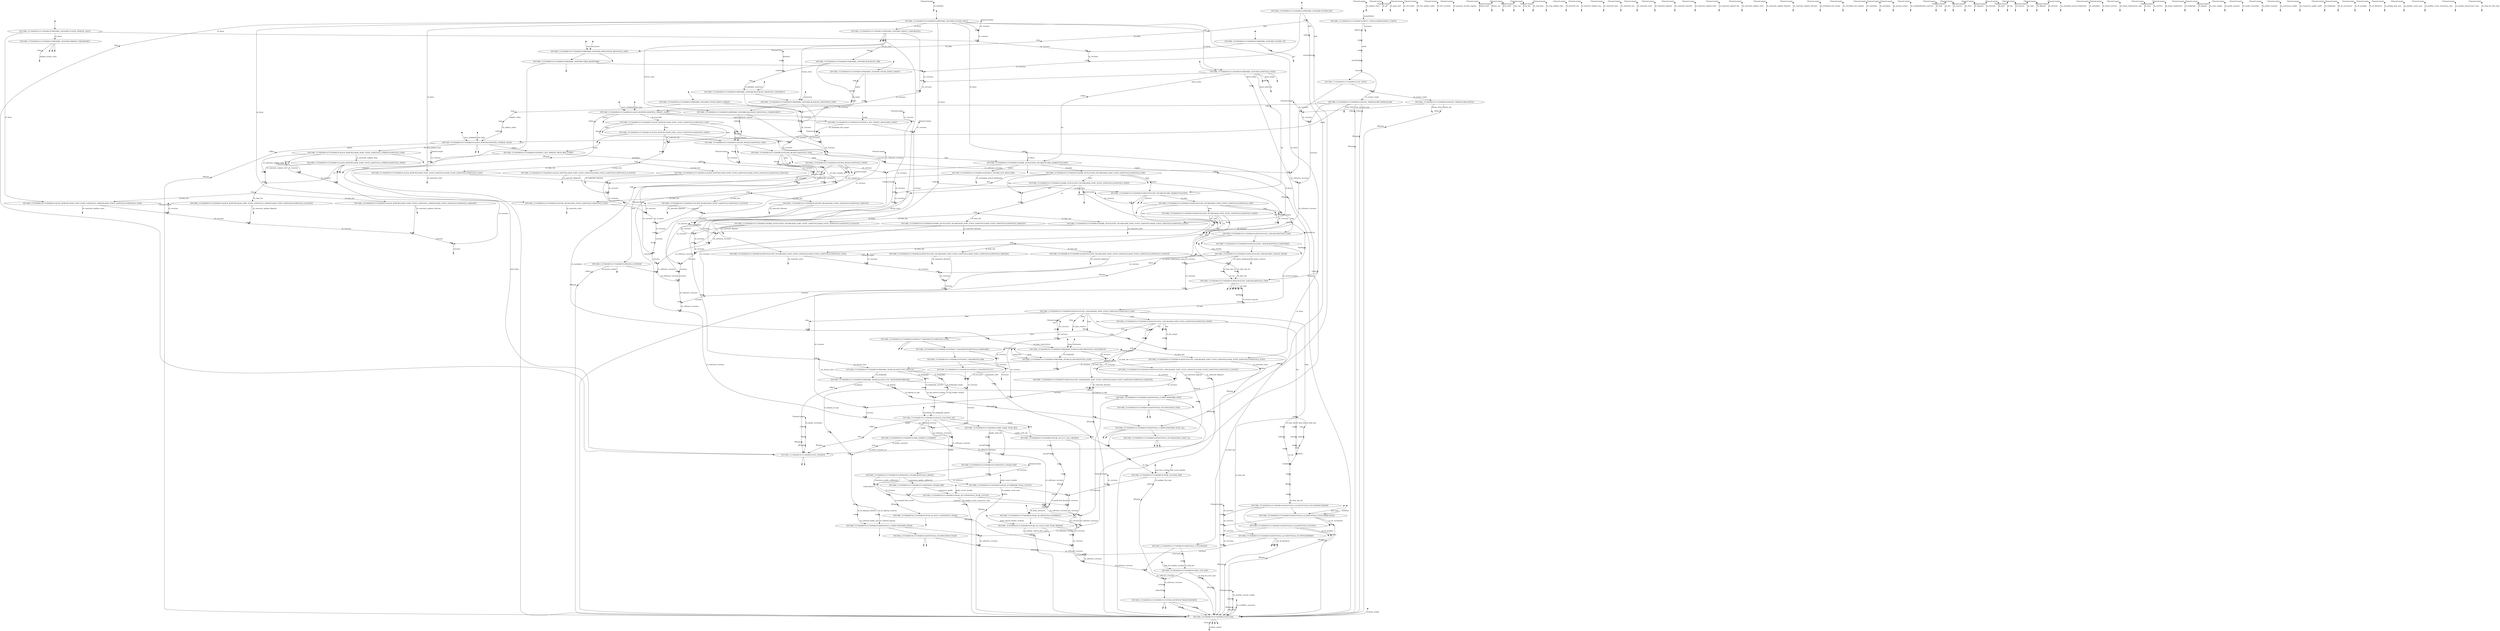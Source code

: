 digraph "cutandrun_dag" {
v0 [shape=point,label="",fixedsize=true,width=0.1,xlabel="Channel.empty"];
v1 [shape=point];
v0 -> v1 [label="ch_blacklist"];

v2 [shape=point,label="",fixedsize=true,width=0.1,xlabel="Channel.from"];
v71 [shape=circle,label="",fixedsize=true,width=0.1,xlabel="map"];
v2 -> v71 [label="blacklist"];

v3 [shape=point,label="",fixedsize=true,width=0.1,xlabel="Channel.empty"];
v656 [shape=circle,label="",fixedsize=true,width=0.1,xlabel="collect"];
v3 -> v656 [label="ch_multiqc_custom_config"];

v4 [shape=point,label="",fixedsize=true,width=0.1,xlabel="Channel.empty"];
v82 [shape=circle,label="",fixedsize=true,width=0.1,xlabel="mix"];
v4 -> v82 [label="ch_software_versions"];

v5 [shape=point,label="",fixedsize=true,width=0.1,xlabel="Channel.empty"];
v10 [shape=circle,label="",fixedsize=true,width=0.1,xlabel="mix"];
v5 -> v10 [label="ch_versions"];

v6 [shape=point,label="",fixedsize=true,width=0.1,xlabel="Channel.empty"];
v7 [shape=point];
v6 -> v7 [label="ch_spikein_fasta"];

v8 [shape=point,label="",fixedsize=true,width=0.1];
v9 [label="NFCORE_CUTANDRUN:CUTANDRUN:PREPARE_GENOME:GUNZIP_FASTA"];
v8 -> v9;

v9 [label="NFCORE_CUTANDRUN:CUTANDRUN:PREPARE_GENOME:GUNZIP_FASTA"];
v37 [label="NFCORE_CUTANDRUN:CUTANDRUN:PREPARE_GENOME:SAMTOOLS_FAIDX"];
v9 -> v37 [label="ch_fasta"];

v9 [label="NFCORE_CUTANDRUN:CUTANDRUN:PREPARE_GENOME:GUNZIP_FASTA"];
v10 [shape=circle,label="",fixedsize=true,width=0.1,xlabel="mix"];
v9 -> v10;

v10 [shape=circle,label="",fixedsize=true,width=0.1,xlabel="mix"];
v13 [shape=circle,label="",fixedsize=true,width=0.1,xlabel="mix"];
v10 -> v13 [label="ch_versions"];

v11 [shape=point,label="",fixedsize=true,width=0.1];
v12 [label="NFCORE_CUTANDRUN:CUTANDRUN:PREPARE_GENOME:GUNZIP_SPIKEIN_FASTA"];
v11 -> v12;

v12 [label="NFCORE_CUTANDRUN:CUTANDRUN:PREPARE_GENOME:GUNZIP_SPIKEIN_FASTA"];
v46 [label="NFCORE_CUTANDRUN:CUTANDRUN:PREPARE_GENOME:SPIKEIN_CHROMSIZES"];
v12 -> v46 [label="ch_fasta"];

v12 [label="NFCORE_CUTANDRUN:CUTANDRUN:PREPARE_GENOME:GUNZIP_SPIKEIN_FASTA"];
v13 [shape=circle,label="",fixedsize=true,width=0.1,xlabel="mix"];
v12 -> v13;

v13 [shape=circle,label="",fixedsize=true,width=0.1,xlabel="mix"];
v20 [shape=circle,label="",fixedsize=true,width=0.1,xlabel="mix"];
v13 -> v20 [label="ch_versions"];

v14 [shape=point,label="",fixedsize=true,width=0.1,xlabel="Channel.empty"];
v15 [shape=point];
v14 -> v15 [label="ch_gtf"];

v16 [shape=point,label="",fixedsize=true,width=0.1];
v17 [label="NFCORE_CUTANDRUN:CUTANDRUN:PREPARE_GENOME:GUNZIP_GTF"];
v16 -> v17;

v17 [label="NFCORE_CUTANDRUN:CUTANDRUN:PREPARE_GENOME:GUNZIP_GTF"];
v18 [shape=circle,label="",fixedsize=true,width=0.1,xlabel="map"];
v17 -> v18;

v17 [label="NFCORE_CUTANDRUN:CUTANDRUN:PREPARE_GENOME:GUNZIP_GTF"];
v20 [shape=circle,label="",fixedsize=true,width=0.1,xlabel="mix"];
v17 -> v20;

v18 [shape=circle,label="",fixedsize=true,width=0.1,xlabel="map"];
v19 [shape=point];
v18 -> v19 [label="gtf"];

v20 [shape=circle,label="",fixedsize=true,width=0.1,xlabel="mix"];
v26 [shape=circle,label="",fixedsize=true,width=0.1,xlabel="mix"];
v20 -> v26 [label="ch_versions"];

v21 [shape=point,label="",fixedsize=true,width=0.1,xlabel="Channel.empty"];
v22 [shape=point];
v21 -> v22 [label="ch_gene_bed"];

v23 [shape=point,label="",fixedsize=true,width=0.1];
v24 [label="NFCORE_CUTANDRUN:CUTANDRUN:PREPARE_GENOME:GUNZIP_BED"];
v23 -> v24;

v24 [label="NFCORE_CUTANDRUN:CUTANDRUN:PREPARE_GENOME:GUNZIP_BED"];
v25 [shape=circle,label="",fixedsize=true,width=0.1,xlabel="map"];
v24 -> v25;

v24 [label="NFCORE_CUTANDRUN:CUTANDRUN:PREPARE_GENOME:GUNZIP_BED"];
v26 [shape=circle,label="",fixedsize=true,width=0.1,xlabel="mix"];
v24 -> v26;

v25 [shape=circle,label="",fixedsize=true,width=0.1,xlabel="map"];
v27 [shape=circle,label="",fixedsize=true,width=0.1,xlabel="map"];
v25 -> v27 [label="bed"];

v26 [shape=circle,label="",fixedsize=true,width=0.1,xlabel="mix"];
v35 [shape=circle,label="",fixedsize=true,width=0.1,xlabel="mix"];
v26 -> v35 [label="ch_versions"];

v27 [shape=circle,label="",fixedsize=true,width=0.1,xlabel="map"];
v28 [shape=circle,label="",fixedsize=true,width=0.1,xlabel="map"];
v27 -> v28 [label="ch_tabix"];

v28 [shape=circle,label="",fixedsize=true,width=0.1,xlabel="map"];
v31 [label="NFCORE_CUTANDRUN:CUTANDRUN:PREPARE_GENOME:ANNOTATION_BEDTOOLS_SORT"];
v28 -> v31 [label="ch_tabix"];

v29 [shape=point,label="",fixedsize=true,width=0.1];
v31 [label="NFCORE_CUTANDRUN:CUTANDRUN:PREPARE_GENOME:ANNOTATION_BEDTOOLS_SORT"];
v29 -> v31 [label="extension"];

v30 [shape=point,label="",fixedsize=true,width=0.1];
v31 [label="NFCORE_CUTANDRUN:CUTANDRUN:PREPARE_GENOME:ANNOTATION_BEDTOOLS_SORT"];
v30 -> v31 [label="sizes"];

v31 [label="NFCORE_CUTANDRUN:CUTANDRUN:PREPARE_GENOME:ANNOTATION_BEDTOOLS_SORT"];
v33 [label="NFCORE_CUTANDRUN:CUTANDRUN:PREPARE_GENOME:TABIX_BGZIPTABIX"];
v31 -> v33;

v31 [label="NFCORE_CUTANDRUN:CUTANDRUN:PREPARE_GENOME:ANNOTATION_BEDTOOLS_SORT"];
v32 [shape=point];
v31 -> v32;

v33 [label="NFCORE_CUTANDRUN:CUTANDRUN:PREPARE_GENOME:TABIX_BGZIPTABIX"];
v520 [label="NFCORE_CUTANDRUN:CUTANDRUN:IGV_SESSION"];
v33 -> v520 [label="bed_index"];

v33 [label="NFCORE_CUTANDRUN:CUTANDRUN:PREPARE_GENOME:TABIX_BGZIPTABIX"];
v34 [shape=point];
v33 -> v34;

v33 [label="NFCORE_CUTANDRUN:CUTANDRUN:PREPARE_GENOME:TABIX_BGZIPTABIX"];
v35 [shape=circle,label="",fixedsize=true,width=0.1,xlabel="mix"];
v33 -> v35;

v35 [shape=circle,label="",fixedsize=true,width=0.1,xlabel="mix"];
v40 [shape=circle,label="",fixedsize=true,width=0.1,xlabel="mix"];
v35 -> v40 [label="ch_versions"];

v36 [shape=point,label="",fixedsize=true,width=0.1];
v37 [label="NFCORE_CUTANDRUN:CUTANDRUN:PREPARE_GENOME:SAMTOOLS_FAIDX"];
v36 -> v37;

v37 [label="NFCORE_CUTANDRUN:CUTANDRUN:PREPARE_GENOME:SAMTOOLS_FAIDX"];
v39 [shape=point];
v37 -> v39;

v37 [label="NFCORE_CUTANDRUN:CUTANDRUN:PREPARE_GENOME:SAMTOOLS_FAIDX"];
v266 [shape=circle,label="",fixedsize=true,width=0.1,xlabel="collect"];
v37 -> v266 [label="fasta_index"];

v37 [label="NFCORE_CUTANDRUN:CUTANDRUN:PREPARE_GENOME:SAMTOOLS_FAIDX"];
v38 [shape=point];
v37 -> v38;

v37 [label="NFCORE_CUTANDRUN:CUTANDRUN:PREPARE_GENOME:SAMTOOLS_FAIDX"];
v40 [shape=circle,label="",fixedsize=true,width=0.1,xlabel="mix"];
v37 -> v40;

v40 [shape=circle,label="",fixedsize=true,width=0.1,xlabel="mix"];
v45 [shape=circle,label="",fixedsize=true,width=0.1,xlabel="mix"];
v40 -> v45 [label="ch_versions"];

v9 [label="NFCORE_CUTANDRUN:CUTANDRUN:PREPARE_GENOME:GUNZIP_FASTA"];
v41 [label="NFCORE_CUTANDRUN:CUTANDRUN:PREPARE_GENOME:TARGET_CHROMSIZES"];
v9 -> v41 [label="ch_fasta"];

v41 [label="NFCORE_CUTANDRUN:CUTANDRUN:PREPARE_GENOME:TARGET_CHROMSIZES"];
v44 [shape=circle,label="",fixedsize=true,width=0.1,xlabel="map"];
v41 -> v44;

v41 [label="NFCORE_CUTANDRUN:CUTANDRUN:PREPARE_GENOME:TARGET_CHROMSIZES"];
v43 [shape=point];
v41 -> v43;

v41 [label="NFCORE_CUTANDRUN:CUTANDRUN:PREPARE_GENOME:TARGET_CHROMSIZES"];
v42 [shape=point];
v41 -> v42;

v41 [label="NFCORE_CUTANDRUN:CUTANDRUN:PREPARE_GENOME:TARGET_CHROMSIZES"];
v45 [shape=circle,label="",fixedsize=true,width=0.1,xlabel="mix"];
v41 -> v45;

v44 [shape=circle,label="",fixedsize=true,width=0.1,xlabel="map"];
v68 [shape=circle,label="",fixedsize=true,width=0.1,xlabel="map"];
v44 -> v68 [label="chrom_sizes"];

v45 [shape=circle,label="",fixedsize=true,width=0.1,xlabel="mix"];
v61 [shape=circle,label="",fixedsize=true,width=0.1,xlabel="mix"];
v45 -> v61 [label="ch_versions"];

v46 [label="NFCORE_CUTANDRUN:CUTANDRUN:PREPARE_GENOME:SPIKEIN_CHROMSIZES"];
v50 [shape=circle,label="",fixedsize=true,width=0.1,xlabel="map"];
v46 -> v50;

v46 [label="NFCORE_CUTANDRUN:CUTANDRUN:PREPARE_GENOME:SPIKEIN_CHROMSIZES"];
v49 [shape=point];
v46 -> v49;

v46 [label="NFCORE_CUTANDRUN:CUTANDRUN:PREPARE_GENOME:SPIKEIN_CHROMSIZES"];
v48 [shape=point];
v46 -> v48;

v46 [label="NFCORE_CUTANDRUN:CUTANDRUN:PREPARE_GENOME:SPIKEIN_CHROMSIZES"];
v47 [shape=point];
v46 -> v47;

v50 [shape=circle,label="",fixedsize=true,width=0.1,xlabel="map"];
v51 [shape=point];
v50 -> v51 [label="spikein_chrom_sizes"];

v52 [shape=point,label="",fixedsize=true,width=0.1,xlabel="Channel.empty"];
v53 [shape=point];
v52 -> v53 [label="ch_bt2_index"];

v54 [shape=point,label="",fixedsize=true,width=0.1,xlabel="Channel.empty"];
v55 [shape=point];
v54 -> v55 [label="ch_bt2_spikein_index"];

v56 [shape=point,label="",fixedsize=true,width=0.1,xlabel="Channel.empty"];
v57 [shape=point];
v56 -> v57 [label="ch_bt2_versions"];

v58 [shape=point,label="",fixedsize=true,width=0.1];
v59 [label="NFCORE_CUTANDRUN:CUTANDRUN:PREPARE_GENOME:UNTAR_INDEX_TARGET"];
v58 -> v59;

v59 [label="NFCORE_CUTANDRUN:CUTANDRUN:PREPARE_GENOME:UNTAR_INDEX_TARGET"];
v60 [shape=circle,label="",fixedsize=true,width=0.1,xlabel="map"];
v59 -> v60;

v59 [label="NFCORE_CUTANDRUN:CUTANDRUN:PREPARE_GENOME:UNTAR_INDEX_TARGET"];
v61 [shape=circle,label="",fixedsize=true,width=0.1,xlabel="mix"];
v59 -> v61;

v60 [shape=circle,label="",fixedsize=true,width=0.1,xlabel="map"];
v141 [shape=circle,label="",fixedsize=true,width=0.1,xlabel="map"];
v60 -> v141 [label="index"];

v61 [shape=circle,label="",fixedsize=true,width=0.1,xlabel="mix"];
v65 [shape=circle,label="",fixedsize=true,width=0.1,xlabel="mix"];
v61 -> v65 [label="ch_versions"];

v62 [shape=point,label="",fixedsize=true,width=0.1];
v63 [label="NFCORE_CUTANDRUN:CUTANDRUN:PREPARE_GENOME:UNTAR_INDEX_SPIKEIN"];
v62 -> v63;

v63 [label="NFCORE_CUTANDRUN:CUTANDRUN:PREPARE_GENOME:UNTAR_INDEX_SPIKEIN"];
v64 [shape=circle,label="",fixedsize=true,width=0.1,xlabel="map"];
v63 -> v64;

v63 [label="NFCORE_CUTANDRUN:CUTANDRUN:PREPARE_GENOME:UNTAR_INDEX_SPIKEIN"];
v65 [shape=circle,label="",fixedsize=true,width=0.1,xlabel="mix"];
v63 -> v65;

v64 [shape=circle,label="",fixedsize=true,width=0.1,xlabel="map"];
v148 [shape=circle,label="",fixedsize=true,width=0.1,xlabel="map"];
v64 -> v148 [label="spikein_index"];

v65 [shape=circle,label="",fixedsize=true,width=0.1,xlabel="mix"];
v70 [shape=circle,label="",fixedsize=true,width=0.1,xlabel="mix"];
v65 -> v70 [label="ch_versions"];

v66 [shape=point,label="",fixedsize=true,width=0.1,xlabel="Channel.empty"];
v67 [shape=point];
v66 -> v67 [label="ch_genome_include_regions"];

v68 [shape=circle,label="",fixedsize=true,width=0.1,xlabel="map"];
v69 [label="NFCORE_CUTANDRUN:CUTANDRUN:PREPARE_GENOME:BLACKLIST_AWK"];
v68 -> v69;

v69 [label="NFCORE_CUTANDRUN:CUTANDRUN:PREPARE_GENOME:BLACKLIST_AWK"];
v72 [shape=circle,label="",fixedsize=true,width=0.1,xlabel="combine"];
v69 -> v72;

v69 [label="NFCORE_CUTANDRUN:CUTANDRUN:PREPARE_GENOME:BLACKLIST_AWK"];
v70 [shape=circle,label="",fixedsize=true,width=0.1,xlabel="mix"];
v69 -> v70;

v70 [shape=circle,label="",fixedsize=true,width=0.1,xlabel="mix"];
v76 [shape=circle,label="",fixedsize=true,width=0.1,xlabel="mix"];
v70 -> v76 [label="ch_versions"];

v71 [shape=circle,label="",fixedsize=true,width=0.1,xlabel="map"];
v72 [shape=circle,label="",fixedsize=true,width=0.1,xlabel="combine"];
v71 -> v72;

v72 [shape=circle,label="",fixedsize=true,width=0.1,xlabel="combine"];
v73 [shape=circle,label="",fixedsize=true,width=0.1,xlabel="map"];
v72 -> v73;

v73 [shape=circle,label="",fixedsize=true,width=0.1,xlabel="map"];
v75 [label="NFCORE_CUTANDRUN:CUTANDRUN:PREPARE_GENOME:BLACKLIST_BEDTOOLS_INTERSECT"];
v73 -> v75 [label="ch_blacklist_intersect"];

v74 [shape=point,label="",fixedsize=true,width=0.1];
v75 [label="NFCORE_CUTANDRUN:CUTANDRUN:PREPARE_GENOME:BLACKLIST_BEDTOOLS_INTERSECT"];
v74 -> v75;

v75 [label="NFCORE_CUTANDRUN:CUTANDRUN:PREPARE_GENOME:BLACKLIST_BEDTOOLS_INTERSECT"];
v78 [label="NFCORE_CUTANDRUN:CUTANDRUN:PREPARE_GENOME:BLACKLIST_BEDTOOLS_SORT"];
v75 -> v78;

v75 [label="NFCORE_CUTANDRUN:CUTANDRUN:PREPARE_GENOME:BLACKLIST_BEDTOOLS_INTERSECT"];
v76 [shape=circle,label="",fixedsize=true,width=0.1,xlabel="mix"];
v75 -> v76;

v76 [shape=circle,label="",fixedsize=true,width=0.1,xlabel="mix"];
v79 [shape=circle,label="",fixedsize=true,width=0.1,xlabel="mix"];
v76 -> v79 [label="ch_versions"];

v77 [shape=point,label="",fixedsize=true,width=0.1];
v78 [label="NFCORE_CUTANDRUN:CUTANDRUN:PREPARE_GENOME:BLACKLIST_BEDTOOLS_SORT"];
v77 -> v78 [label="extension"];

v44 [shape=circle,label="",fixedsize=true,width=0.1,xlabel="map"];
v78 [label="NFCORE_CUTANDRUN:CUTANDRUN:PREPARE_GENOME:BLACKLIST_BEDTOOLS_SORT"];
v44 -> v78 [label="chrom_sizes"];

v78 [label="NFCORE_CUTANDRUN:CUTANDRUN:PREPARE_GENOME:BLACKLIST_BEDTOOLS_SORT"];
v80 [label="NFCORE_CUTANDRUN:CUTANDRUN:PREPARE_GENOME:BLACKLIST_BEDTOOLS_COMPLEMENT"];
v78 -> v80;

v78 [label="NFCORE_CUTANDRUN:CUTANDRUN:PREPARE_GENOME:BLACKLIST_BEDTOOLS_SORT"];
v79 [shape=circle,label="",fixedsize=true,width=0.1,xlabel="mix"];
v78 -> v79;

v79 [shape=circle,label="",fixedsize=true,width=0.1,xlabel="mix"];
v81 [shape=circle,label="",fixedsize=true,width=0.1,xlabel="mix"];
v79 -> v81 [label="ch_versions"];

v44 [shape=circle,label="",fixedsize=true,width=0.1,xlabel="map"];
v80 [label="NFCORE_CUTANDRUN:CUTANDRUN:PREPARE_GENOME:BLACKLIST_BEDTOOLS_COMPLEMENT"];
v44 -> v80 [label="chrom_sizes"];

v80 [label="NFCORE_CUTANDRUN:CUTANDRUN:PREPARE_GENOME:BLACKLIST_BEDTOOLS_COMPLEMENT"];
v223 [shape=circle,label="",fixedsize=true,width=0.1,xlabel="collect"];
v80 -> v223 [label="allowed_regions"];

v80 [label="NFCORE_CUTANDRUN:CUTANDRUN:PREPARE_GENOME:BLACKLIST_BEDTOOLS_COMPLEMENT"];
v81 [shape=circle,label="",fixedsize=true,width=0.1,xlabel="mix"];
v80 -> v81;

v81 [shape=circle,label="",fixedsize=true,width=0.1,xlabel="mix"];
v82 [shape=circle,label="",fixedsize=true,width=0.1,xlabel="mix"];
v81 -> v82 [label="versions"];

v82 [shape=circle,label="",fixedsize=true,width=0.1,xlabel="mix"];
v92 [shape=circle,label="",fixedsize=true,width=0.1,xlabel="mix"];
v82 -> v92 [label="ch_software_versions"];

v83 [shape=point,label="",fixedsize=true,width=0.1];
v84 [label="NFCORE_CUTANDRUN:CUTANDRUN:INPUT_CHECK:SAMPLESHEET_CHECK"];
v83 -> v84 [label="samplesheet"];

v84 [label="NFCORE_CUTANDRUN:CUTANDRUN:INPUT_CHECK:SAMPLESHEET_CHECK"];
v86 [shape=circle,label="",fixedsize=true,width=0.1,xlabel="splitCsv"];
v84 -> v86;

v84 [label="NFCORE_CUTANDRUN:CUTANDRUN:INPUT_CHECK:SAMPLESHEET_CHECK"];
v85 [shape=point];
v84 -> v85 [label="versions"];

v86 [shape=circle,label="",fixedsize=true,width=0.1,xlabel="splitCsv"];
v87 [shape=circle,label="",fixedsize=true,width=0.1,xlabel="map"];
v86 -> v87;

v87 [shape=circle,label="",fixedsize=true,width=0.1,xlabel="map"];
v88 [shape=circle,label="",fixedsize=true,width=0.1,xlabel="map"];
v87 -> v88 [label="reads"];

v88 [shape=circle,label="",fixedsize=true,width=0.1,xlabel="map"];
v89 [shape=circle,label="",fixedsize=true,width=0.1,xlabel="groupTuple"];
v88 -> v89;

v89 [shape=circle,label="",fixedsize=true,width=0.1,xlabel="groupTuple"];
v90 [shape=circle,label="",fixedsize=true,width=0.1,xlabel="branch"];
v89 -> v90;

v90 [shape=circle,label="",fixedsize=true,width=0.1,xlabel="branch"];
v93 [shape=circle,label="",fixedsize=true,width=0.1,xlabel="mix"];
v90 -> v93;

v90 [shape=circle,label="",fixedsize=true,width=0.1,xlabel="branch"];
v91 [label="NFCORE_CUTANDRUN:CUTANDRUN:CAT_FASTQ"];
v90 -> v91;

v91 [label="NFCORE_CUTANDRUN:CUTANDRUN:CAT_FASTQ"];
v93 [shape=circle,label="",fixedsize=true,width=0.1,xlabel="mix"];
v91 -> v93;

v91 [label="NFCORE_CUTANDRUN:CUTANDRUN:CAT_FASTQ"];
v92 [shape=circle,label="",fixedsize=true,width=0.1,xlabel="mix"];
v91 -> v92;

v92 [shape=circle,label="",fixedsize=true,width=0.1,xlabel="mix"];
v111 [shape=circle,label="",fixedsize=true,width=0.1,xlabel="mix"];
v92 -> v111 [label="ch_software_versions"];

v93 [shape=circle,label="",fixedsize=true,width=0.1,xlabel="mix"];
v99 [label="NFCORE_CUTANDRUN:CUTANDRUN:FASTQC_TRIMGALORE:FASTQC"];
v93 -> v99 [label="ch_output_reads"];

v94 [shape=point,label="",fixedsize=true,width=0.1,xlabel="Channel.empty"];
v101 [shape=circle,label="",fixedsize=true,width=0.1,xlabel="mix"];
v94 -> v101 [label="ch_versions"];

v95 [shape=point,label="",fixedsize=true,width=0.1,xlabel="Channel.empty"];
v96 [shape=point];
v95 -> v96 [label="fastqc_html"];

v97 [shape=point,label="",fixedsize=true,width=0.1,xlabel="Channel.empty"];
v98 [shape=point];
v97 -> v98 [label="fastqc_zip"];

v99 [label="NFCORE_CUTANDRUN:CUTANDRUN:FASTQC_TRIMGALORE:FASTQC"];
v100 [shape=point];
v99 -> v100 [label="fastqc_html"];

v99 [label="NFCORE_CUTANDRUN:CUTANDRUN:FASTQC_TRIMGALORE:FASTQC"];
v662 [shape=circle,label="",fixedsize=true,width=0.1,xlabel="collect"];
v99 -> v662 [label="fastqc_zip"];

v99 [label="NFCORE_CUTANDRUN:CUTANDRUN:FASTQC_TRIMGALORE:FASTQC"];
v101 [shape=circle,label="",fixedsize=true,width=0.1,xlabel="mix"];
v99 -> v101;

v101 [shape=circle,label="",fixedsize=true,width=0.1,xlabel="mix"];
v110 [shape=circle,label="",fixedsize=true,width=0.1,xlabel="mix"];
v101 -> v110 [label="ch_versions"];

v102 [shape=point,label="",fixedsize=true,width=0.1,xlabel="Channel.empty"];
v103 [shape=point];
v102 -> v103 [label="trim_html"];

v104 [shape=point,label="",fixedsize=true,width=0.1,xlabel="Channel.empty"];
v105 [shape=point];
v104 -> v105 [label="trim_zip"];

v106 [shape=point,label="",fixedsize=true,width=0.1,xlabel="Channel.empty"];
v107 [shape=point];
v106 -> v107 [label="trim_log"];

v93 [shape=circle,label="",fixedsize=true,width=0.1,xlabel="mix"];
v108 [label="NFCORE_CUTANDRUN:CUTANDRUN:FASTQC_TRIMGALORE:TRIMGALORE"];
v93 -> v108 [label="ch_output_reads"];

v108 [label="NFCORE_CUTANDRUN:CUTANDRUN:FASTQC_TRIMGALORE:TRIMGALORE"];
v145 [label="NFCORE_CUTANDRUN:CUTANDRUN:ALIGN_BOWTIE2:BOWTIE2_TARGET_ALIGN"];
v108 -> v145 [label="reads"];

v108 [label="NFCORE_CUTANDRUN:CUTANDRUN:FASTQC_TRIMGALORE:TRIMGALORE"];
v666 [shape=circle,label="",fixedsize=true,width=0.1,xlabel="collect"];
v108 -> v666 [label="trim_log"];

v108 [label="NFCORE_CUTANDRUN:CUTANDRUN:FASTQC_TRIMGALORE:TRIMGALORE"];
v110 [shape=circle,label="",fixedsize=true,width=0.1,xlabel="mix"];
v108 -> v110;

v108 [label="NFCORE_CUTANDRUN:CUTANDRUN:FASTQC_TRIMGALORE:TRIMGALORE"];
v109 [shape=point];
v108 -> v109 [label="trim_html"];

v108 [label="NFCORE_CUTANDRUN:CUTANDRUN:FASTQC_TRIMGALORE:TRIMGALORE"];
v664 [shape=circle,label="",fixedsize=true,width=0.1,xlabel="collect"];
v108 -> v664 [label="trim_zip"];

v110 [shape=circle,label="",fixedsize=true,width=0.1,xlabel="mix"];
v111 [shape=circle,label="",fixedsize=true,width=0.1,xlabel="mix"];
v110 -> v111 [label="versions"];

v111 [shape=circle,label="",fixedsize=true,width=0.1,xlabel="mix"];
v203 [shape=circle,label="",fixedsize=true,width=0.1,xlabel="mix"];
v111 -> v203 [label="ch_software_versions"];

v112 [shape=point,label="",fixedsize=true,width=0.1,xlabel="Channel.empty"];
v113 [shape=point];
v112 -> v113 [label="ch_orig_bam"];

v114 [shape=point,label="",fixedsize=true,width=0.1,xlabel="Channel.empty"];
v115 [shape=point];
v114 -> v115 [label="ch_orig_spikein_bam"];

v116 [shape=point,label="",fixedsize=true,width=0.1,xlabel="Channel.empty"];
v117 [shape=point];
v116 -> v117 [label="ch_bowtie2_log"];

v118 [shape=point,label="",fixedsize=true,width=0.1,xlabel="Channel.empty"];
v119 [shape=point];
v118 -> v119 [label="ch_bowtie2_spikein_log"];

v120 [shape=point,label="",fixedsize=true,width=0.1,xlabel="Channel.empty"];
v121 [shape=point];
v120 -> v121 [label="ch_samtools_bam"];

v122 [shape=point,label="",fixedsize=true,width=0.1,xlabel="Channel.empty"];
v123 [shape=point];
v122 -> v123 [label="ch_samtools_bai"];

v124 [shape=point,label="",fixedsize=true,width=0.1,xlabel="Channel.empty"];
v125 [shape=point];
v124 -> v125 [label="ch_samtools_stats"];

v126 [shape=point,label="",fixedsize=true,width=0.1,xlabel="Channel.empty"];
v127 [shape=point];
v126 -> v127 [label="ch_samtools_flagstat"];

v128 [shape=point,label="",fixedsize=true,width=0.1,xlabel="Channel.empty"];
v129 [shape=point];
v128 -> v129 [label="ch_samtools_idxstats"];

v130 [shape=point,label="",fixedsize=true,width=0.1,xlabel="Channel.empty"];
v131 [shape=point];
v130 -> v131 [label="ch_samtools_spikein_bam"];

v132 [shape=point,label="",fixedsize=true,width=0.1,xlabel="Channel.empty"];
v133 [shape=point];
v132 -> v133 [label="ch_samtools_spikein_bai"];

v134 [shape=point,label="",fixedsize=true,width=0.1,xlabel="Channel.empty"];
v135 [shape=point];
v134 -> v135 [label="ch_samtools_spikein_stats"];

v136 [shape=point,label="",fixedsize=true,width=0.1,xlabel="Channel.empty"];
v137 [shape=point];
v136 -> v137 [label="ch_samtools_spikein_flagstat"];

v138 [shape=point,label="",fixedsize=true,width=0.1,xlabel="Channel.empty"];
v139 [shape=point];
v138 -> v139 [label="ch_samtools_spikein_idxstats"];

v140 [shape=point,label="",fixedsize=true,width=0.1,xlabel="Channel.empty"];
v147 [shape=circle,label="",fixedsize=true,width=0.1,xlabel="mix"];
v140 -> v147 [label="ch_versions"];

v141 [shape=circle,label="",fixedsize=true,width=0.1,xlabel="map"];
v142 [shape=circle,label="",fixedsize=true,width=0.1,xlabel="collect"];
v141 -> v142 [label="ch_index"];

v142 [shape=circle,label="",fixedsize=true,width=0.1,xlabel="collect"];
v145 [label="NFCORE_CUTANDRUN:CUTANDRUN:ALIGN_BOWTIE2:BOWTIE2_TARGET_ALIGN"];
v142 -> v145;

v143 [shape=point,label="",fixedsize=true,width=0.1];
v145 [label="NFCORE_CUTANDRUN:CUTANDRUN:ALIGN_BOWTIE2:BOWTIE2_TARGET_ALIGN"];
v143 -> v145 [label="save_unaligned"];

v144 [shape=point,label="",fixedsize=true,width=0.1];
v145 [label="NFCORE_CUTANDRUN:CUTANDRUN:ALIGN_BOWTIE2:BOWTIE2_TARGET_ALIGN"];
v144 -> v145 [label="sort_bam"];

v145 [label="NFCORE_CUTANDRUN:CUTANDRUN:ALIGN_BOWTIE2:BOWTIE2_TARGET_ALIGN"];
v156 [label="NFCORE_CUTANDRUN:CUTANDRUN:ALIGN_BOWTIE2:BAM_SORT_STATS_SAMTOOLS:SAMTOOLS_SORT"];
v145 -> v156 [label="ch_orig_bam"];

v145 [label="NFCORE_CUTANDRUN:CUTANDRUN:ALIGN_BOWTIE2:BOWTIE2_TARGET_ALIGN"];
v212 [label="NFCORE_CUTANDRUN:CUTANDRUN:EXTRACT_BT2_TARGET_META:AWK_SCRIPT"];
v145 -> v212 [label="report"];

v145 [label="NFCORE_CUTANDRUN:CUTANDRUN:ALIGN_BOWTIE2:BOWTIE2_TARGET_ALIGN"];
v146 [shape=point];
v145 -> v146;

v145 [label="NFCORE_CUTANDRUN:CUTANDRUN:ALIGN_BOWTIE2:BOWTIE2_TARGET_ALIGN"];
v147 [shape=circle,label="",fixedsize=true,width=0.1,xlabel="mix"];
v145 -> v147;

v147 [shape=circle,label="",fixedsize=true,width=0.1,xlabel="mix"];
v178 [shape=circle,label="",fixedsize=true,width=0.1,xlabel="mix"];
v147 -> v178 [label="ch_versions"];

v148 [shape=circle,label="",fixedsize=true,width=0.1,xlabel="map"];
v149 [shape=circle,label="",fixedsize=true,width=0.1,xlabel="collect"];
v148 -> v149 [label="ch_spikein_index"];

v149 [shape=circle,label="",fixedsize=true,width=0.1,xlabel="collect"];
v152 [label="NFCORE_CUTANDRUN:CUTANDRUN:ALIGN_BOWTIE2:BOWTIE2_SPIKEIN_ALIGN"];
v149 -> v152;

v108 [label="NFCORE_CUTANDRUN:CUTANDRUN:FASTQC_TRIMGALORE:TRIMGALORE"];
v152 [label="NFCORE_CUTANDRUN:CUTANDRUN:ALIGN_BOWTIE2:BOWTIE2_SPIKEIN_ALIGN"];
v108 -> v152 [label="reads"];

v150 [shape=point,label="",fixedsize=true,width=0.1];
v152 [label="NFCORE_CUTANDRUN:CUTANDRUN:ALIGN_BOWTIE2:BOWTIE2_SPIKEIN_ALIGN"];
v150 -> v152 [label="save_unaligned"];

v151 [shape=point,label="",fixedsize=true,width=0.1];
v152 [label="NFCORE_CUTANDRUN:CUTANDRUN:ALIGN_BOWTIE2:BOWTIE2_SPIKEIN_ALIGN"];
v151 -> v152 [label="sort_bam"];

v152 [label="NFCORE_CUTANDRUN:CUTANDRUN:ALIGN_BOWTIE2:BOWTIE2_SPIKEIN_ALIGN"];
v180 [label="NFCORE_CUTANDRUN:CUTANDRUN:ALIGN_BOWTIE2:BAM_SORT_STATS_SAMTOOLS_SPIKEIN:SAMTOOLS_SORT"];
v152 -> v180 [label="ch_orig_spikein_bam"];

v152 [label="NFCORE_CUTANDRUN:CUTANDRUN:ALIGN_BOWTIE2:BOWTIE2_SPIKEIN_ALIGN"];
v220 [label="NFCORE_CUTANDRUN:CUTANDRUN:EXTRACT_BT2_SPIKEIN_META:AWK_SCRIPT"];
v152 -> v220 [label="report"];

v152 [label="NFCORE_CUTANDRUN:CUTANDRUN:ALIGN_BOWTIE2:BOWTIE2_SPIKEIN_ALIGN"];
v154 [shape=point];
v152 -> v154;

v152 [label="NFCORE_CUTANDRUN:CUTANDRUN:ALIGN_BOWTIE2:BOWTIE2_SPIKEIN_ALIGN"];
v153 [shape=point];
v152 -> v153;

v155 [shape=point,label="",fixedsize=true,width=0.1,xlabel="Channel.empty"];
v159 [shape=circle,label="",fixedsize=true,width=0.1,xlabel="mix"];
v155 -> v159 [label="ch_versions"];

v156 [label="NFCORE_CUTANDRUN:CUTANDRUN:ALIGN_BOWTIE2:BAM_SORT_STATS_SAMTOOLS:SAMTOOLS_SORT"];
v160 [label="NFCORE_CUTANDRUN:CUTANDRUN:ALIGN_BOWTIE2:BAM_SORT_STATS_SAMTOOLS:SAMTOOLS_INDEX"];
v156 -> v160 [label="bam"];

v156 [label="NFCORE_CUTANDRUN:CUTANDRUN:ALIGN_BOWTIE2:BAM_SORT_STATS_SAMTOOLS:SAMTOOLS_SORT"];
v157 [shape=point];
v156 -> v157;

v156 [label="NFCORE_CUTANDRUN:CUTANDRUN:ALIGN_BOWTIE2:BAM_SORT_STATS_SAMTOOLS:SAMTOOLS_SORT"];
v158 [shape=circle,label="",fixedsize=true,width=0.1,xlabel="first"];
v156 -> v158;

v158 [shape=circle,label="",fixedsize=true,width=0.1,xlabel="first"];
v159 [shape=circle,label="",fixedsize=true,width=0.1,xlabel="mix"];
v158 -> v159;

v159 [shape=circle,label="",fixedsize=true,width=0.1,xlabel="mix"];
v163 [shape=circle,label="",fixedsize=true,width=0.1,xlabel="mix"];
v159 -> v163 [label="ch_versions"];

v160 [label="NFCORE_CUTANDRUN:CUTANDRUN:ALIGN_BOWTIE2:BAM_SORT_STATS_SAMTOOLS:SAMTOOLS_INDEX"];
v164 [shape=circle,label="",fixedsize=true,width=0.1,xlabel="join"];
v160 -> v164 [label="ch_samtools_bai"];

v160 [label="NFCORE_CUTANDRUN:CUTANDRUN:ALIGN_BOWTIE2:BAM_SORT_STATS_SAMTOOLS:SAMTOOLS_INDEX"];
v165 [shape=circle,label="",fixedsize=true,width=0.1,xlabel="join"];
v160 -> v165 [label="csi"];

v160 [label="NFCORE_CUTANDRUN:CUTANDRUN:ALIGN_BOWTIE2:BAM_SORT_STATS_SAMTOOLS:SAMTOOLS_INDEX"];
v161 [shape=point];
v160 -> v161;

v160 [label="NFCORE_CUTANDRUN:CUTANDRUN:ALIGN_BOWTIE2:BAM_SORT_STATS_SAMTOOLS:SAMTOOLS_INDEX"];
v162 [shape=circle,label="",fixedsize=true,width=0.1,xlabel="first"];
v160 -> v162;

v162 [shape=circle,label="",fixedsize=true,width=0.1,xlabel="first"];
v163 [shape=circle,label="",fixedsize=true,width=0.1,xlabel="mix"];
v162 -> v163;

v163 [shape=circle,label="",fixedsize=true,width=0.1,xlabel="mix"];
v177 [shape=circle,label="",fixedsize=true,width=0.1,xlabel="mix"];
v163 -> v177 [label="ch_versions"];

v156 [label="NFCORE_CUTANDRUN:CUTANDRUN:ALIGN_BOWTIE2:BAM_SORT_STATS_SAMTOOLS:SAMTOOLS_SORT"];
v164 [shape=circle,label="",fixedsize=true,width=0.1,xlabel="join"];
v156 -> v164 [label="bam"];

v164 [shape=circle,label="",fixedsize=true,width=0.1,xlabel="join"];
v165 [shape=circle,label="",fixedsize=true,width=0.1,xlabel="join"];
v164 -> v165;

v165 [shape=circle,label="",fixedsize=true,width=0.1,xlabel="join"];
v166 [shape=circle,label="",fixedsize=true,width=0.1,xlabel="map"];
v165 -> v166;

v166 [shape=circle,label="",fixedsize=true,width=0.1,xlabel="map"];
v168 [label="NFCORE_CUTANDRUN:CUTANDRUN:ALIGN_BOWTIE2:BAM_SORT_STATS_SAMTOOLS:BAM_STATS_SAMTOOLS:SAMTOOLS_STATS"];
v166 -> v168 [label="ch_bam_bai"];

v167 [shape=point,label="",fixedsize=true,width=0.1,xlabel="Channel.empty"];
v170 [shape=circle,label="",fixedsize=true,width=0.1,xlabel="mix"];
v167 -> v170 [label="ch_versions"];

v9 [label="NFCORE_CUTANDRUN:CUTANDRUN:PREPARE_GENOME:GUNZIP_FASTA"];
v168 [label="NFCORE_CUTANDRUN:CUTANDRUN:ALIGN_BOWTIE2:BAM_SORT_STATS_SAMTOOLS:BAM_STATS_SAMTOOLS:SAMTOOLS_STATS"];
v9 -> v168 [label="ch_fasta"];

v168 [label="NFCORE_CUTANDRUN:CUTANDRUN:ALIGN_BOWTIE2:BAM_SORT_STATS_SAMTOOLS:BAM_STATS_SAMTOOLS:SAMTOOLS_STATS"];
v169 [shape=point];
v168 -> v169 [label="ch_samtools_stats"];

v168 [label="NFCORE_CUTANDRUN:CUTANDRUN:ALIGN_BOWTIE2:BAM_SORT_STATS_SAMTOOLS:BAM_STATS_SAMTOOLS:SAMTOOLS_STATS"];
v170 [shape=circle,label="",fixedsize=true,width=0.1,xlabel="mix"];
v168 -> v170;

v170 [shape=circle,label="",fixedsize=true,width=0.1,xlabel="mix"];
v173 [shape=circle,label="",fixedsize=true,width=0.1,xlabel="mix"];
v170 -> v173 [label="ch_versions"];

v166 [shape=circle,label="",fixedsize=true,width=0.1,xlabel="map"];
v171 [label="NFCORE_CUTANDRUN:CUTANDRUN:ALIGN_BOWTIE2:BAM_SORT_STATS_SAMTOOLS:BAM_STATS_SAMTOOLS:SAMTOOLS_FLAGSTAT"];
v166 -> v171 [label="ch_bam_bai"];

v171 [label="NFCORE_CUTANDRUN:CUTANDRUN:ALIGN_BOWTIE2:BAM_SORT_STATS_SAMTOOLS:BAM_STATS_SAMTOOLS:SAMTOOLS_FLAGSTAT"];
v172 [shape=point];
v171 -> v172 [label="ch_samtools_flagstat"];

v171 [label="NFCORE_CUTANDRUN:CUTANDRUN:ALIGN_BOWTIE2:BAM_SORT_STATS_SAMTOOLS:BAM_STATS_SAMTOOLS:SAMTOOLS_FLAGSTAT"];
v173 [shape=circle,label="",fixedsize=true,width=0.1,xlabel="mix"];
v171 -> v173;

v173 [shape=circle,label="",fixedsize=true,width=0.1,xlabel="mix"];
v176 [shape=circle,label="",fixedsize=true,width=0.1,xlabel="mix"];
v173 -> v176 [label="ch_versions"];

v166 [shape=circle,label="",fixedsize=true,width=0.1,xlabel="map"];
v174 [label="NFCORE_CUTANDRUN:CUTANDRUN:ALIGN_BOWTIE2:BAM_SORT_STATS_SAMTOOLS:BAM_STATS_SAMTOOLS:SAMTOOLS_IDXSTATS"];
v166 -> v174 [label="ch_bam_bai"];

v174 [label="NFCORE_CUTANDRUN:CUTANDRUN:ALIGN_BOWTIE2:BAM_SORT_STATS_SAMTOOLS:BAM_STATS_SAMTOOLS:SAMTOOLS_IDXSTATS"];
v175 [shape=point];
v174 -> v175 [label="ch_samtools_idxstats"];

v174 [label="NFCORE_CUTANDRUN:CUTANDRUN:ALIGN_BOWTIE2:BAM_SORT_STATS_SAMTOOLS:BAM_STATS_SAMTOOLS:SAMTOOLS_IDXSTATS"];
v176 [shape=circle,label="",fixedsize=true,width=0.1,xlabel="mix"];
v174 -> v176;

v176 [shape=circle,label="",fixedsize=true,width=0.1,xlabel="mix"];
v177 [shape=circle,label="",fixedsize=true,width=0.1,xlabel="mix"];
v176 -> v177 [label="versions"];

v177 [shape=circle,label="",fixedsize=true,width=0.1,xlabel="mix"];
v178 [shape=circle,label="",fixedsize=true,width=0.1,xlabel="mix"];
v177 -> v178 [label="versions"];

v178 [shape=circle,label="",fixedsize=true,width=0.1,xlabel="mix"];
v203 [shape=circle,label="",fixedsize=true,width=0.1,xlabel="mix"];
v178 -> v203 [label="versions"];

v179 [shape=point,label="",fixedsize=true,width=0.1,xlabel="Channel.empty"];
v183 [shape=circle,label="",fixedsize=true,width=0.1,xlabel="mix"];
v179 -> v183 [label="ch_versions"];

v180 [label="NFCORE_CUTANDRUN:CUTANDRUN:ALIGN_BOWTIE2:BAM_SORT_STATS_SAMTOOLS_SPIKEIN:SAMTOOLS_SORT"];
v184 [label="NFCORE_CUTANDRUN:CUTANDRUN:ALIGN_BOWTIE2:BAM_SORT_STATS_SAMTOOLS_SPIKEIN:SAMTOOLS_INDEX"];
v180 -> v184 [label="ch_samtools_spikein_bam"];

v180 [label="NFCORE_CUTANDRUN:CUTANDRUN:ALIGN_BOWTIE2:BAM_SORT_STATS_SAMTOOLS_SPIKEIN:SAMTOOLS_SORT"];
v181 [shape=point];
v180 -> v181;

v180 [label="NFCORE_CUTANDRUN:CUTANDRUN:ALIGN_BOWTIE2:BAM_SORT_STATS_SAMTOOLS_SPIKEIN:SAMTOOLS_SORT"];
v182 [shape=circle,label="",fixedsize=true,width=0.1,xlabel="first"];
v180 -> v182;

v182 [shape=circle,label="",fixedsize=true,width=0.1,xlabel="first"];
v183 [shape=circle,label="",fixedsize=true,width=0.1,xlabel="mix"];
v182 -> v183;

v183 [shape=circle,label="",fixedsize=true,width=0.1,xlabel="mix"];
v187 [shape=circle,label="",fixedsize=true,width=0.1,xlabel="mix"];
v183 -> v187 [label="ch_versions"];

v184 [label="NFCORE_CUTANDRUN:CUTANDRUN:ALIGN_BOWTIE2:BAM_SORT_STATS_SAMTOOLS_SPIKEIN:SAMTOOLS_INDEX"];
v188 [shape=circle,label="",fixedsize=true,width=0.1,xlabel="join"];
v184 -> v188 [label="ch_samtools_spikein_bai"];

v184 [label="NFCORE_CUTANDRUN:CUTANDRUN:ALIGN_BOWTIE2:BAM_SORT_STATS_SAMTOOLS_SPIKEIN:SAMTOOLS_INDEX"];
v189 [shape=circle,label="",fixedsize=true,width=0.1,xlabel="join"];
v184 -> v189 [label="csi"];

v184 [label="NFCORE_CUTANDRUN:CUTANDRUN:ALIGN_BOWTIE2:BAM_SORT_STATS_SAMTOOLS_SPIKEIN:SAMTOOLS_INDEX"];
v185 [shape=point];
v184 -> v185;

v184 [label="NFCORE_CUTANDRUN:CUTANDRUN:ALIGN_BOWTIE2:BAM_SORT_STATS_SAMTOOLS_SPIKEIN:SAMTOOLS_INDEX"];
v186 [shape=circle,label="",fixedsize=true,width=0.1,xlabel="first"];
v184 -> v186;

v186 [shape=circle,label="",fixedsize=true,width=0.1,xlabel="first"];
v187 [shape=circle,label="",fixedsize=true,width=0.1,xlabel="mix"];
v186 -> v187;

v187 [shape=circle,label="",fixedsize=true,width=0.1,xlabel="mix"];
v201 [shape=circle,label="",fixedsize=true,width=0.1,xlabel="mix"];
v187 -> v201 [label="ch_versions"];

v180 [label="NFCORE_CUTANDRUN:CUTANDRUN:ALIGN_BOWTIE2:BAM_SORT_STATS_SAMTOOLS_SPIKEIN:SAMTOOLS_SORT"];
v188 [shape=circle,label="",fixedsize=true,width=0.1,xlabel="join"];
v180 -> v188 [label="ch_samtools_spikein_bam"];

v188 [shape=circle,label="",fixedsize=true,width=0.1,xlabel="join"];
v189 [shape=circle,label="",fixedsize=true,width=0.1,xlabel="join"];
v188 -> v189;

v189 [shape=circle,label="",fixedsize=true,width=0.1,xlabel="join"];
v190 [shape=circle,label="",fixedsize=true,width=0.1,xlabel="map"];
v189 -> v190;

v190 [shape=circle,label="",fixedsize=true,width=0.1,xlabel="map"];
v192 [label="NFCORE_CUTANDRUN:CUTANDRUN:ALIGN_BOWTIE2:BAM_SORT_STATS_SAMTOOLS_SPIKEIN:BAM_STATS_SAMTOOLS:SAMTOOLS_STATS"];
v190 -> v192 [label="ch_bam_bai"];

v191 [shape=point,label="",fixedsize=true,width=0.1,xlabel="Channel.empty"];
v194 [shape=circle,label="",fixedsize=true,width=0.1,xlabel="mix"];
v191 -> v194 [label="ch_versions"];

v12 [label="NFCORE_CUTANDRUN:CUTANDRUN:PREPARE_GENOME:GUNZIP_SPIKEIN_FASTA"];
v192 [label="NFCORE_CUTANDRUN:CUTANDRUN:ALIGN_BOWTIE2:BAM_SORT_STATS_SAMTOOLS_SPIKEIN:BAM_STATS_SAMTOOLS:SAMTOOLS_STATS"];
v12 -> v192 [label="ch_fasta"];

v192 [label="NFCORE_CUTANDRUN:CUTANDRUN:ALIGN_BOWTIE2:BAM_SORT_STATS_SAMTOOLS_SPIKEIN:BAM_STATS_SAMTOOLS:SAMTOOLS_STATS"];
v193 [shape=point];
v192 -> v193 [label="ch_samtools_spikein_stats"];

v192 [label="NFCORE_CUTANDRUN:CUTANDRUN:ALIGN_BOWTIE2:BAM_SORT_STATS_SAMTOOLS_SPIKEIN:BAM_STATS_SAMTOOLS:SAMTOOLS_STATS"];
v194 [shape=circle,label="",fixedsize=true,width=0.1,xlabel="mix"];
v192 -> v194;

v194 [shape=circle,label="",fixedsize=true,width=0.1,xlabel="mix"];
v197 [shape=circle,label="",fixedsize=true,width=0.1,xlabel="mix"];
v194 -> v197 [label="ch_versions"];

v190 [shape=circle,label="",fixedsize=true,width=0.1,xlabel="map"];
v195 [label="NFCORE_CUTANDRUN:CUTANDRUN:ALIGN_BOWTIE2:BAM_SORT_STATS_SAMTOOLS_SPIKEIN:BAM_STATS_SAMTOOLS:SAMTOOLS_FLAGSTAT"];
v190 -> v195 [label="ch_bam_bai"];

v195 [label="NFCORE_CUTANDRUN:CUTANDRUN:ALIGN_BOWTIE2:BAM_SORT_STATS_SAMTOOLS_SPIKEIN:BAM_STATS_SAMTOOLS:SAMTOOLS_FLAGSTAT"];
v196 [shape=point];
v195 -> v196 [label="ch_samtools_spikein_flagstat"];

v195 [label="NFCORE_CUTANDRUN:CUTANDRUN:ALIGN_BOWTIE2:BAM_SORT_STATS_SAMTOOLS_SPIKEIN:BAM_STATS_SAMTOOLS:SAMTOOLS_FLAGSTAT"];
v197 [shape=circle,label="",fixedsize=true,width=0.1,xlabel="mix"];
v195 -> v197;

v197 [shape=circle,label="",fixedsize=true,width=0.1,xlabel="mix"];
v200 [shape=circle,label="",fixedsize=true,width=0.1,xlabel="mix"];
v197 -> v200 [label="ch_versions"];

v190 [shape=circle,label="",fixedsize=true,width=0.1,xlabel="map"];
v198 [label="NFCORE_CUTANDRUN:CUTANDRUN:ALIGN_BOWTIE2:BAM_SORT_STATS_SAMTOOLS_SPIKEIN:BAM_STATS_SAMTOOLS:SAMTOOLS_IDXSTATS"];
v190 -> v198 [label="ch_bam_bai"];

v198 [label="NFCORE_CUTANDRUN:CUTANDRUN:ALIGN_BOWTIE2:BAM_SORT_STATS_SAMTOOLS_SPIKEIN:BAM_STATS_SAMTOOLS:SAMTOOLS_IDXSTATS"];
v199 [shape=point];
v198 -> v199 [label="ch_samtools_spikein_idxstats"];

v198 [label="NFCORE_CUTANDRUN:CUTANDRUN:ALIGN_BOWTIE2:BAM_SORT_STATS_SAMTOOLS_SPIKEIN:BAM_STATS_SAMTOOLS:SAMTOOLS_IDXSTATS"];
v200 [shape=circle,label="",fixedsize=true,width=0.1,xlabel="mix"];
v198 -> v200;

v200 [shape=circle,label="",fixedsize=true,width=0.1,xlabel="mix"];
v201 [shape=circle,label="",fixedsize=true,width=0.1,xlabel="mix"];
v200 -> v201 [label="versions"];

v201 [shape=circle,label="",fixedsize=true,width=0.1,xlabel="mix"];
v202 [shape=point];
v201 -> v202 [label="versions"];

v203 [shape=circle,label="",fixedsize=true,width=0.1,xlabel="mix"];
v215 [shape=circle,label="",fixedsize=true,width=0.1,xlabel="mix"];
v203 -> v215 [label="ch_software_versions"];

v204 [shape=point,label="",fixedsize=true,width=0.1,xlabel="Channel.empty"];
v205 [shape=point];
v204 -> v205 [label="ch_metadata_bt2_target"];

v206 [shape=point,label="",fixedsize=true,width=0.1,xlabel="Channel.empty"];
v207 [shape=point];
v206 -> v207 [label="ch_metadata_bt2_spikein"];

v208 [shape=point,label="",fixedsize=true,width=0.1,xlabel="Channel.empty"];
v214 [shape=circle,label="",fixedsize=true,width=0.1,xlabel="mix"];
v208 -> v214 [label="ch_versions"];

v209 [shape=point,label="",fixedsize=true,width=0.1,xlabel="Channel.empty"];
v210 [shape=point];
v209 -> v210 [label="ch_metadata"];

v211 [shape=point,label="",fixedsize=true,width=0.1];
v212 [label="NFCORE_CUTANDRUN:CUTANDRUN:EXTRACT_BT2_TARGET_META:AWK_SCRIPT"];
v211 -> v212 [label="script"];

v212 [label="NFCORE_CUTANDRUN:CUTANDRUN:EXTRACT_BT2_TARGET_META:AWK_SCRIPT"];
v213 [shape=point];
v212 -> v213 [label="ch_metadata_bt2_target"];

v212 [label="NFCORE_CUTANDRUN:CUTANDRUN:EXTRACT_BT2_TARGET_META:AWK_SCRIPT"];
v214 [shape=circle,label="",fixedsize=true,width=0.1,xlabel="mix"];
v212 -> v214;

v214 [shape=circle,label="",fixedsize=true,width=0.1,xlabel="mix"];
v215 [shape=circle,label="",fixedsize=true,width=0.1,xlabel="mix"];
v214 -> v215 [label="versions"];

v215 [shape=circle,label="",fixedsize=true,width=0.1,xlabel="mix"];
v257 [shape=circle,label="",fixedsize=true,width=0.1,xlabel="mix"];
v215 -> v257 [label="ch_software_versions"];

v216 [shape=point,label="",fixedsize=true,width=0.1,xlabel="Channel.empty"];
v221 [shape=circle,label="",fixedsize=true,width=0.1,xlabel="mix"];
v216 -> v221 [label="ch_versions"];

v217 [shape=point,label="",fixedsize=true,width=0.1,xlabel="Channel.empty"];
v218 [shape=point];
v217 -> v218 [label="ch_metadata"];

v219 [shape=point,label="",fixedsize=true,width=0.1];
v220 [label="NFCORE_CUTANDRUN:CUTANDRUN:EXTRACT_BT2_SPIKEIN_META:AWK_SCRIPT"];
v219 -> v220 [label="script"];

v220 [label="NFCORE_CUTANDRUN:CUTANDRUN:EXTRACT_BT2_SPIKEIN_META:AWK_SCRIPT"];
v449 [shape=circle,label="",fixedsize=true,width=0.1,xlabel="splitCsv"];
v220 -> v449 [label="metadata"];

v220 [label="NFCORE_CUTANDRUN:CUTANDRUN:EXTRACT_BT2_SPIKEIN_META:AWK_SCRIPT"];
v221 [shape=circle,label="",fixedsize=true,width=0.1,xlabel="mix"];
v220 -> v221;

v221 [shape=circle,label="",fixedsize=true,width=0.1,xlabel="mix"];
v222 [shape=point];
v221 -> v222 [label="versions"];

v223 [shape=circle,label="",fixedsize=true,width=0.1,xlabel="collect"];
v224 [shape=circle,label="",fixedsize=true,width=0.1,xlabel="ifEmpty"];
v223 -> v224;

v224 [shape=circle,label="",fixedsize=true,width=0.1,xlabel="ifEmpty"];
v228 [label="NFCORE_CUTANDRUN:CUTANDRUN:FILTER_READS:SAMTOOLS_VIEW"];
v224 -> v228 [label="regions"];

v225 [shape=point,label="",fixedsize=true,width=0.1,xlabel="Channel.empty"];
v231 [shape=circle,label="",fixedsize=true,width=0.1,xlabel="mix"];
v225 -> v231 [label="ch_versions"];

v156 [label="NFCORE_CUTANDRUN:CUTANDRUN:ALIGN_BOWTIE2:BAM_SORT_STATS_SAMTOOLS:SAMTOOLS_SORT"];
v226 [shape=circle,label="",fixedsize=true,width=0.1,xlabel="map"];
v156 -> v226 [label="bam"];

v226 [shape=circle,label="",fixedsize=true,width=0.1,xlabel="map"];
v228 [label="NFCORE_CUTANDRUN:CUTANDRUN:FILTER_READS:SAMTOOLS_VIEW"];
v226 -> v228;

v227 [shape=point,label="",fixedsize=true,width=0.1];
v228 [label="NFCORE_CUTANDRUN:CUTANDRUN:FILTER_READS:SAMTOOLS_VIEW"];
v227 -> v228 [label="fasta"];

v228 [label="NFCORE_CUTANDRUN:CUTANDRUN:FILTER_READS:SAMTOOLS_VIEW"];
v232 [label="NFCORE_CUTANDRUN:CUTANDRUN:FILTER_READS:SAMTOOLS_SORT"];
v228 -> v232;

v228 [label="NFCORE_CUTANDRUN:CUTANDRUN:FILTER_READS:SAMTOOLS_VIEW"];
v229 [shape=point];
v228 -> v229;

v228 [label="NFCORE_CUTANDRUN:CUTANDRUN:FILTER_READS:SAMTOOLS_VIEW"];
v230 [shape=circle,label="",fixedsize=true,width=0.1,xlabel="first"];
v228 -> v230;

v230 [shape=circle,label="",fixedsize=true,width=0.1,xlabel="first"];
v231 [shape=circle,label="",fixedsize=true,width=0.1,xlabel="mix"];
v230 -> v231;

v231 [shape=circle,label="",fixedsize=true,width=0.1,xlabel="mix"];
v235 [shape=circle,label="",fixedsize=true,width=0.1,xlabel="mix"];
v231 -> v235 [label="ch_versions"];

v232 [label="NFCORE_CUTANDRUN:CUTANDRUN:FILTER_READS:SAMTOOLS_SORT"];
v236 [label="NFCORE_CUTANDRUN:CUTANDRUN:FILTER_READS:SAMTOOLS_INDEX"];
v232 -> v236 [label="bam"];

v232 [label="NFCORE_CUTANDRUN:CUTANDRUN:FILTER_READS:SAMTOOLS_SORT"];
v233 [shape=point];
v232 -> v233;

v232 [label="NFCORE_CUTANDRUN:CUTANDRUN:FILTER_READS:SAMTOOLS_SORT"];
v234 [shape=circle,label="",fixedsize=true,width=0.1,xlabel="first"];
v232 -> v234;

v234 [shape=circle,label="",fixedsize=true,width=0.1,xlabel="first"];
v235 [shape=circle,label="",fixedsize=true,width=0.1,xlabel="mix"];
v234 -> v235;

v235 [shape=circle,label="",fixedsize=true,width=0.1,xlabel="mix"];
v240 [shape=circle,label="",fixedsize=true,width=0.1,xlabel="mix"];
v235 -> v240 [label="ch_versions"];

v236 [label="NFCORE_CUTANDRUN:CUTANDRUN:FILTER_READS:SAMTOOLS_INDEX"];
v242 [shape=circle,label="",fixedsize=true,width=0.1,xlabel="map"];
v236 -> v242 [label="bai"];

v236 [label="NFCORE_CUTANDRUN:CUTANDRUN:FILTER_READS:SAMTOOLS_INDEX"];
v238 [shape=point];
v236 -> v238;

v236 [label="NFCORE_CUTANDRUN:CUTANDRUN:FILTER_READS:SAMTOOLS_INDEX"];
v237 [shape=point];
v236 -> v237;

v236 [label="NFCORE_CUTANDRUN:CUTANDRUN:FILTER_READS:SAMTOOLS_INDEX"];
v239 [shape=circle,label="",fixedsize=true,width=0.1,xlabel="first"];
v236 -> v239;

v239 [shape=circle,label="",fixedsize=true,width=0.1,xlabel="first"];
v240 [shape=circle,label="",fixedsize=true,width=0.1,xlabel="mix"];
v239 -> v240;

v240 [shape=circle,label="",fixedsize=true,width=0.1,xlabel="mix"];
v256 [shape=circle,label="",fixedsize=true,width=0.1,xlabel="mix"];
v240 -> v256 [label="ch_versions"];

v232 [label="NFCORE_CUTANDRUN:CUTANDRUN:FILTER_READS:SAMTOOLS_SORT"];
v241 [shape=circle,label="",fixedsize=true,width=0.1,xlabel="map"];
v232 -> v241 [label="bam"];

v241 [shape=circle,label="",fixedsize=true,width=0.1,xlabel="map"];
v243 [shape=circle,label="",fixedsize=true,width=0.1,xlabel="join"];
v241 -> v243 [label="ch_bam_sample_id"];

v242 [shape=circle,label="",fixedsize=true,width=0.1,xlabel="map"];
v243 [shape=circle,label="",fixedsize=true,width=0.1,xlabel="join"];
v242 -> v243 [label="ch_bai_sample_id"];

v243 [shape=circle,label="",fixedsize=true,width=0.1,xlabel="join"];
v244 [shape=circle,label="",fixedsize=true,width=0.1,xlabel="map"];
v243 -> v244;

v244 [shape=circle,label="",fixedsize=true,width=0.1,xlabel="map"];
v246 [label="NFCORE_CUTANDRUN:CUTANDRUN:FILTER_READS:BAM_STATS_SAMTOOLS:SAMTOOLS_STATS"];
v244 -> v246 [label="ch_bam_bai"];

v245 [shape=point,label="",fixedsize=true,width=0.1,xlabel="Channel.empty"];
v248 [shape=circle,label="",fixedsize=true,width=0.1,xlabel="mix"];
v245 -> v248 [label="ch_versions"];

v9 [label="NFCORE_CUTANDRUN:CUTANDRUN:PREPARE_GENOME:GUNZIP_FASTA"];
v246 [label="NFCORE_CUTANDRUN:CUTANDRUN:FILTER_READS:BAM_STATS_SAMTOOLS:SAMTOOLS_STATS"];
v9 -> v246 [label="ch_fasta"];

v246 [label="NFCORE_CUTANDRUN:CUTANDRUN:FILTER_READS:BAM_STATS_SAMTOOLS:SAMTOOLS_STATS"];
v247 [shape=point];
v246 -> v247 [label="ch_samtools_stats"];

v246 [label="NFCORE_CUTANDRUN:CUTANDRUN:FILTER_READS:BAM_STATS_SAMTOOLS:SAMTOOLS_STATS"];
v248 [shape=circle,label="",fixedsize=true,width=0.1,xlabel="mix"];
v246 -> v248;

v248 [shape=circle,label="",fixedsize=true,width=0.1,xlabel="mix"];
v251 [shape=circle,label="",fixedsize=true,width=0.1,xlabel="mix"];
v248 -> v251 [label="ch_versions"];

v244 [shape=circle,label="",fixedsize=true,width=0.1,xlabel="map"];
v249 [label="NFCORE_CUTANDRUN:CUTANDRUN:FILTER_READS:BAM_STATS_SAMTOOLS:SAMTOOLS_FLAGSTAT"];
v244 -> v249 [label="ch_bam_bai"];

v249 [label="NFCORE_CUTANDRUN:CUTANDRUN:FILTER_READS:BAM_STATS_SAMTOOLS:SAMTOOLS_FLAGSTAT"];
v250 [shape=point];
v249 -> v250 [label="ch_samtools_flagstat"];

v249 [label="NFCORE_CUTANDRUN:CUTANDRUN:FILTER_READS:BAM_STATS_SAMTOOLS:SAMTOOLS_FLAGSTAT"];
v251 [shape=circle,label="",fixedsize=true,width=0.1,xlabel="mix"];
v249 -> v251;

v251 [shape=circle,label="",fixedsize=true,width=0.1,xlabel="mix"];
v254 [shape=circle,label="",fixedsize=true,width=0.1,xlabel="mix"];
v251 -> v254 [label="ch_versions"];

v244 [shape=circle,label="",fixedsize=true,width=0.1,xlabel="map"];
v252 [label="NFCORE_CUTANDRUN:CUTANDRUN:FILTER_READS:BAM_STATS_SAMTOOLS:SAMTOOLS_IDXSTATS"];
v244 -> v252 [label="ch_bam_bai"];

v252 [label="NFCORE_CUTANDRUN:CUTANDRUN:FILTER_READS:BAM_STATS_SAMTOOLS:SAMTOOLS_IDXSTATS"];
v253 [shape=point];
v252 -> v253 [label="ch_samtools_idxstats"];

v252 [label="NFCORE_CUTANDRUN:CUTANDRUN:FILTER_READS:BAM_STATS_SAMTOOLS:SAMTOOLS_IDXSTATS"];
v254 [shape=circle,label="",fixedsize=true,width=0.1,xlabel="mix"];
v252 -> v254;

v254 [shape=circle,label="",fixedsize=true,width=0.1,xlabel="mix"];
v255 [shape=circle,label="",fixedsize=true,width=0.1,xlabel="first"];
v254 -> v255 [label="versions"];

v255 [shape=circle,label="",fixedsize=true,width=0.1,xlabel="first"];
v256 [shape=circle,label="",fixedsize=true,width=0.1,xlabel="mix"];
v255 -> v256;

v256 [shape=circle,label="",fixedsize=true,width=0.1,xlabel="mix"];
v257 [shape=circle,label="",fixedsize=true,width=0.1,xlabel="mix"];
v256 -> v257 [label="versions"];

v257 [shape=circle,label="",fixedsize=true,width=0.1,xlabel="mix"];
v262 [shape=circle,label="",fixedsize=true,width=0.1,xlabel="mix"];
v257 -> v262 [label="ch_software_versions"];

v258 [shape=point,label="",fixedsize=true,width=0.1,xlabel="Channel.empty"];
v259 [shape=point];
v258 -> v259 [label="ch_preseq_output"];

v232 [label="NFCORE_CUTANDRUN:CUTANDRUN:FILTER_READS:SAMTOOLS_SORT"];
v260 [label="NFCORE_CUTANDRUN:CUTANDRUN:PRESEQ_LCEXTRAP"];
v232 -> v260 [label="bam"];

v260 [label="NFCORE_CUTANDRUN:CUTANDRUN:PRESEQ_LCEXTRAP"];
v680 [shape=circle,label="",fixedsize=true,width=0.1,xlabel="collect"];
v260 -> v680 [label="ch_preseq_output"];

v260 [label="NFCORE_CUTANDRUN:CUTANDRUN:PRESEQ_LCEXTRAP"];
v261 [shape=point];
v260 -> v261;

v260 [label="NFCORE_CUTANDRUN:CUTANDRUN:PRESEQ_LCEXTRAP"];
v262 [shape=circle,label="",fixedsize=true,width=0.1,xlabel="mix"];
v260 -> v262;

v262 [shape=circle,label="",fixedsize=true,width=0.1,xlabel="mix"];
v307 [shape=circle,label="",fixedsize=true,width=0.1,xlabel="mix"];
v262 -> v307 [label="ch_software_versions"];

v263 [shape=point,label="",fixedsize=true,width=0.1,xlabel="Channel.empty"];
v264 [shape=point];
v263 -> v264 [label="ch_markduplicates_metrics"];

v9 [label="NFCORE_CUTANDRUN:CUTANDRUN:PREPARE_GENOME:GUNZIP_FASTA"];
v265 [shape=circle,label="",fixedsize=true,width=0.1,xlabel="collect"];
v9 -> v265 [label="ch_fasta"];

v265 [shape=circle,label="",fixedsize=true,width=0.1,xlabel="collect"];
v280 [label="NFCORE_CUTANDRUN:CUTANDRUN:MARK_DUPLICATES_PICARD:PICARD_MARKDUPLICATES"];
v265 -> v280 [label="ch_fasta"];

v266 [shape=circle,label="",fixedsize=true,width=0.1,xlabel="collect"];
v280 [label="NFCORE_CUTANDRUN:CUTANDRUN:MARK_DUPLICATES_PICARD:PICARD_MARKDUPLICATES"];
v266 -> v280 [label="fai"];

v267 [shape=point,label="",fixedsize=true,width=0.1,xlabel="Channel.empty"];
v268 [shape=point];
v267 -> v268 [label="ch_bam"];

v269 [shape=point,label="",fixedsize=true,width=0.1,xlabel="Channel.empty"];
v270 [shape=point];
v269 -> v270 [label="ch_bai"];

v271 [shape=point,label="",fixedsize=true,width=0.1,xlabel="Channel.empty"];
v272 [shape=point];
v271 -> v272 [label="ch_metrics"];

v273 [shape=point,label="",fixedsize=true,width=0.1,xlabel="Channel.empty"];
v274 [shape=point];
v273 -> v274 [label="ch_stats"];

v275 [shape=point,label="",fixedsize=true,width=0.1,xlabel="Channel.empty"];
v276 [shape=point];
v275 -> v276 [label="ch_flagstat"];

v277 [shape=point,label="",fixedsize=true,width=0.1,xlabel="Channel.empty"];
v278 [shape=point];
v277 -> v278 [label="ch_idxstats"];

v279 [shape=point,label="",fixedsize=true,width=0.1,xlabel="Channel.empty"];
v282 [shape=circle,label="",fixedsize=true,width=0.1,xlabel="mix"];
v279 -> v282 [label="ch_versions"];

v232 [label="NFCORE_CUTANDRUN:CUTANDRUN:FILTER_READS:SAMTOOLS_SORT"];
v280 [label="NFCORE_CUTANDRUN:CUTANDRUN:MARK_DUPLICATES_PICARD:PICARD_MARKDUPLICATES"];
v232 -> v280 [label="bam"];

v280 [label="NFCORE_CUTANDRUN:CUTANDRUN:MARK_DUPLICATES_PICARD:PICARD_MARKDUPLICATES"];
v284 [label="NFCORE_CUTANDRUN:CUTANDRUN:MARK_DUPLICATES_PICARD:BAM_SORT_STATS_SAMTOOLS:SAMTOOLS_SORT"];
v280 -> v284 [label="ch_bam"];

v280 [label="NFCORE_CUTANDRUN:CUTANDRUN:MARK_DUPLICATES_PICARD:PICARD_MARKDUPLICATES"];
v281 [shape=point];
v280 -> v281;

v280 [label="NFCORE_CUTANDRUN:CUTANDRUN:MARK_DUPLICATES_PICARD:PICARD_MARKDUPLICATES"];
v362 [label="NFCORE_CUTANDRUN:CUTANDRUN:EXTRACT_PICARD_DUP_META:AWK"];
v280 -> v362 [label="report"];

v280 [label="NFCORE_CUTANDRUN:CUTANDRUN:MARK_DUPLICATES_PICARD:PICARD_MARKDUPLICATES"];
v282 [shape=circle,label="",fixedsize=true,width=0.1,xlabel="mix"];
v280 -> v282;

v282 [shape=circle,label="",fixedsize=true,width=0.1,xlabel="mix"];
v306 [shape=circle,label="",fixedsize=true,width=0.1,xlabel="mix"];
v282 -> v306 [label="ch_versions"];

v283 [shape=point,label="",fixedsize=true,width=0.1,xlabel="Channel.empty"];
v287 [shape=circle,label="",fixedsize=true,width=0.1,xlabel="mix"];
v283 -> v287 [label="ch_versions"];

v284 [label="NFCORE_CUTANDRUN:CUTANDRUN:MARK_DUPLICATES_PICARD:BAM_SORT_STATS_SAMTOOLS:SAMTOOLS_SORT"];
v288 [label="NFCORE_CUTANDRUN:CUTANDRUN:MARK_DUPLICATES_PICARD:BAM_SORT_STATS_SAMTOOLS:SAMTOOLS_INDEX"];
v284 -> v288 [label="bam"];

v284 [label="NFCORE_CUTANDRUN:CUTANDRUN:MARK_DUPLICATES_PICARD:BAM_SORT_STATS_SAMTOOLS:SAMTOOLS_SORT"];
v285 [shape=point];
v284 -> v285;

v284 [label="NFCORE_CUTANDRUN:CUTANDRUN:MARK_DUPLICATES_PICARD:BAM_SORT_STATS_SAMTOOLS:SAMTOOLS_SORT"];
v286 [shape=circle,label="",fixedsize=true,width=0.1,xlabel="first"];
v284 -> v286;

v286 [shape=circle,label="",fixedsize=true,width=0.1,xlabel="first"];
v287 [shape=circle,label="",fixedsize=true,width=0.1,xlabel="mix"];
v286 -> v287;

v287 [shape=circle,label="",fixedsize=true,width=0.1,xlabel="mix"];
v291 [shape=circle,label="",fixedsize=true,width=0.1,xlabel="mix"];
v287 -> v291 [label="ch_versions"];

v288 [label="NFCORE_CUTANDRUN:CUTANDRUN:MARK_DUPLICATES_PICARD:BAM_SORT_STATS_SAMTOOLS:SAMTOOLS_INDEX"];
v292 [shape=circle,label="",fixedsize=true,width=0.1,xlabel="join"];
v288 -> v292 [label="bai"];

v288 [label="NFCORE_CUTANDRUN:CUTANDRUN:MARK_DUPLICATES_PICARD:BAM_SORT_STATS_SAMTOOLS:SAMTOOLS_INDEX"];
v293 [shape=circle,label="",fixedsize=true,width=0.1,xlabel="join"];
v288 -> v293 [label="csi"];

v288 [label="NFCORE_CUTANDRUN:CUTANDRUN:MARK_DUPLICATES_PICARD:BAM_SORT_STATS_SAMTOOLS:SAMTOOLS_INDEX"];
v289 [shape=point];
v288 -> v289;

v288 [label="NFCORE_CUTANDRUN:CUTANDRUN:MARK_DUPLICATES_PICARD:BAM_SORT_STATS_SAMTOOLS:SAMTOOLS_INDEX"];
v290 [shape=circle,label="",fixedsize=true,width=0.1,xlabel="first"];
v288 -> v290;

v290 [shape=circle,label="",fixedsize=true,width=0.1,xlabel="first"];
v291 [shape=circle,label="",fixedsize=true,width=0.1,xlabel="mix"];
v290 -> v291;

v291 [shape=circle,label="",fixedsize=true,width=0.1,xlabel="mix"];
v305 [shape=circle,label="",fixedsize=true,width=0.1,xlabel="mix"];
v291 -> v305 [label="ch_versions"];

v284 [label="NFCORE_CUTANDRUN:CUTANDRUN:MARK_DUPLICATES_PICARD:BAM_SORT_STATS_SAMTOOLS:SAMTOOLS_SORT"];
v292 [shape=circle,label="",fixedsize=true,width=0.1,xlabel="join"];
v284 -> v292 [label="bam"];

v292 [shape=circle,label="",fixedsize=true,width=0.1,xlabel="join"];
v293 [shape=circle,label="",fixedsize=true,width=0.1,xlabel="join"];
v292 -> v293;

v293 [shape=circle,label="",fixedsize=true,width=0.1,xlabel="join"];
v294 [shape=circle,label="",fixedsize=true,width=0.1,xlabel="map"];
v293 -> v294;

v294 [shape=circle,label="",fixedsize=true,width=0.1,xlabel="map"];
v296 [label="NFCORE_CUTANDRUN:CUTANDRUN:MARK_DUPLICATES_PICARD:BAM_SORT_STATS_SAMTOOLS:BAM_STATS_SAMTOOLS:SAMTOOLS_STATS"];
v294 -> v296 [label="ch_bam_bai"];

v295 [shape=point,label="",fixedsize=true,width=0.1,xlabel="Channel.empty"];
v298 [shape=circle,label="",fixedsize=true,width=0.1,xlabel="mix"];
v295 -> v298 [label="ch_versions"];

v265 [shape=circle,label="",fixedsize=true,width=0.1,xlabel="collect"];
v296 [label="NFCORE_CUTANDRUN:CUTANDRUN:MARK_DUPLICATES_PICARD:BAM_SORT_STATS_SAMTOOLS:BAM_STATS_SAMTOOLS:SAMTOOLS_STATS"];
v265 -> v296 [label="ch_fasta"];

v296 [label="NFCORE_CUTANDRUN:CUTANDRUN:MARK_DUPLICATES_PICARD:BAM_SORT_STATS_SAMTOOLS:BAM_STATS_SAMTOOLS:SAMTOOLS_STATS"];
v297 [shape=point];
v296 -> v297 [label="ch_samtools_stats"];

v296 [label="NFCORE_CUTANDRUN:CUTANDRUN:MARK_DUPLICATES_PICARD:BAM_SORT_STATS_SAMTOOLS:BAM_STATS_SAMTOOLS:SAMTOOLS_STATS"];
v298 [shape=circle,label="",fixedsize=true,width=0.1,xlabel="mix"];
v296 -> v298;

v298 [shape=circle,label="",fixedsize=true,width=0.1,xlabel="mix"];
v301 [shape=circle,label="",fixedsize=true,width=0.1,xlabel="mix"];
v298 -> v301 [label="ch_versions"];

v294 [shape=circle,label="",fixedsize=true,width=0.1,xlabel="map"];
v299 [label="NFCORE_CUTANDRUN:CUTANDRUN:MARK_DUPLICATES_PICARD:BAM_SORT_STATS_SAMTOOLS:BAM_STATS_SAMTOOLS:SAMTOOLS_FLAGSTAT"];
v294 -> v299 [label="ch_bam_bai"];

v299 [label="NFCORE_CUTANDRUN:CUTANDRUN:MARK_DUPLICATES_PICARD:BAM_SORT_STATS_SAMTOOLS:BAM_STATS_SAMTOOLS:SAMTOOLS_FLAGSTAT"];
v300 [shape=point];
v299 -> v300 [label="ch_samtools_flagstat"];

v299 [label="NFCORE_CUTANDRUN:CUTANDRUN:MARK_DUPLICATES_PICARD:BAM_SORT_STATS_SAMTOOLS:BAM_STATS_SAMTOOLS:SAMTOOLS_FLAGSTAT"];
v301 [shape=circle,label="",fixedsize=true,width=0.1,xlabel="mix"];
v299 -> v301;

v301 [shape=circle,label="",fixedsize=true,width=0.1,xlabel="mix"];
v304 [shape=circle,label="",fixedsize=true,width=0.1,xlabel="mix"];
v301 -> v304 [label="ch_versions"];

v294 [shape=circle,label="",fixedsize=true,width=0.1,xlabel="map"];
v302 [label="NFCORE_CUTANDRUN:CUTANDRUN:MARK_DUPLICATES_PICARD:BAM_SORT_STATS_SAMTOOLS:BAM_STATS_SAMTOOLS:SAMTOOLS_IDXSTATS"];
v294 -> v302 [label="ch_bam_bai"];

v302 [label="NFCORE_CUTANDRUN:CUTANDRUN:MARK_DUPLICATES_PICARD:BAM_SORT_STATS_SAMTOOLS:BAM_STATS_SAMTOOLS:SAMTOOLS_IDXSTATS"];
v303 [shape=point];
v302 -> v303 [label="ch_samtools_idxstats"];

v302 [label="NFCORE_CUTANDRUN:CUTANDRUN:MARK_DUPLICATES_PICARD:BAM_SORT_STATS_SAMTOOLS:BAM_STATS_SAMTOOLS:SAMTOOLS_IDXSTATS"];
v304 [shape=circle,label="",fixedsize=true,width=0.1,xlabel="mix"];
v302 -> v304;

v304 [shape=circle,label="",fixedsize=true,width=0.1,xlabel="mix"];
v305 [shape=circle,label="",fixedsize=true,width=0.1,xlabel="mix"];
v304 -> v305 [label="versions"];

v305 [shape=circle,label="",fixedsize=true,width=0.1,xlabel="mix"];
v306 [shape=circle,label="",fixedsize=true,width=0.1,xlabel="mix"];
v305 -> v306 [label="versions"];

v306 [shape=circle,label="",fixedsize=true,width=0.1,xlabel="mix"];
v307 [shape=circle,label="",fixedsize=true,width=0.1,xlabel="mix"];
v306 -> v307 [label="versions"];

v307 [shape=circle,label="",fixedsize=true,width=0.1,xlabel="mix"];
v356 [shape=circle,label="",fixedsize=true,width=0.1,xlabel="mix"];
v307 -> v356 [label="ch_software_versions"];

v9 [label="NFCORE_CUTANDRUN:CUTANDRUN:PREPARE_GENOME:GUNZIP_FASTA"];
v308 [shape=circle,label="",fixedsize=true,width=0.1,xlabel="collect"];
v9 -> v308 [label="ch_fasta"];

v308 [shape=circle,label="",fixedsize=true,width=0.1,xlabel="collect"];
v326 [label="NFCORE_CUTANDRUN:CUTANDRUN:DEDUPLICATE_PICARD:PICARD_MARKDUPLICATES"];
v308 -> v326 [label="ch_fasta"];

v37 [label="NFCORE_CUTANDRUN:CUTANDRUN:PREPARE_GENOME:SAMTOOLS_FAIDX"];
v309 [shape=circle,label="",fixedsize=true,width=0.1,xlabel="collect"];
v37 -> v309 [label="fasta_index"];

v309 [shape=circle,label="",fixedsize=true,width=0.1,xlabel="collect"];
v326 [label="NFCORE_CUTANDRUN:CUTANDRUN:DEDUPLICATE_PICARD:PICARD_MARKDUPLICATES"];
v309 -> v326 [label="fai"];

v310 [shape=point,label="",fixedsize=true,width=0.1,xlabel="Channel.empty"];
v311 [shape=point];
v310 -> v311 [label="ch_bam"];

v312 [shape=point,label="",fixedsize=true,width=0.1,xlabel="Channel.empty"];
v313 [shape=point];
v312 -> v313 [label="ch_bai"];

v314 [shape=point,label="",fixedsize=true,width=0.1,xlabel="Channel.empty"];
v315 [shape=point];
v314 -> v315 [label="ch_metrics"];

v316 [shape=point,label="",fixedsize=true,width=0.1,xlabel="Channel.empty"];
v317 [shape=point];
v316 -> v317 [label="ch_stats"];

v318 [shape=point,label="",fixedsize=true,width=0.1,xlabel="Channel.empty"];
v319 [shape=point];
v318 -> v319 [label="ch_flagstat"];

v320 [shape=point,label="",fixedsize=true,width=0.1,xlabel="Channel.empty"];
v321 [shape=point];
v320 -> v321 [label="ch_idxstats"];

v322 [shape=point,label="",fixedsize=true,width=0.1,xlabel="Channel.empty"];
v329 [shape=circle,label="",fixedsize=true,width=0.1,xlabel="mix"];
v322 -> v329 [label="ch_versions"];

v284 [label="NFCORE_CUTANDRUN:CUTANDRUN:MARK_DUPLICATES_PICARD:BAM_SORT_STATS_SAMTOOLS:SAMTOOLS_SORT"];
v323 [shape=circle,label="",fixedsize=true,width=0.1,xlabel="branch"];
v284 -> v323 [label="bam"];

v323 [shape=circle,label="",fixedsize=true,width=0.1,xlabel="branch"];
v326 [label="NFCORE_CUTANDRUN:CUTANDRUN:DEDUPLICATE_PICARD:PICARD_MARKDUPLICATES"];
v323 -> v326;

v323 [shape=circle,label="",fixedsize=true,width=0.1,xlabel="branch"];
v353 [shape=circle,label="",fixedsize=true,width=0.1,xlabel="mix"];
v323 -> v353;

v288 [label="NFCORE_CUTANDRUN:CUTANDRUN:MARK_DUPLICATES_PICARD:BAM_SORT_STATS_SAMTOOLS:SAMTOOLS_INDEX"];
v324 [shape=circle,label="",fixedsize=true,width=0.1,xlabel="branch"];
v288 -> v324 [label="bai"];

v324 [shape=circle,label="",fixedsize=true,width=0.1,xlabel="branch"];
v354 [shape=circle,label="",fixedsize=true,width=0.1,xlabel="mix"];
v324 -> v354;

v324 [shape=circle,label="",fixedsize=true,width=0.1,xlabel="branch"];
v325 [shape=point];
v324 -> v325;

v326 [label="NFCORE_CUTANDRUN:CUTANDRUN:DEDUPLICATE_PICARD:PICARD_MARKDUPLICATES"];
v331 [label="NFCORE_CUTANDRUN:CUTANDRUN:DEDUPLICATE_PICARD:BAM_SORT_STATS_SAMTOOLS:SAMTOOLS_SORT"];
v326 -> v331 [label="ch_bam"];

v326 [label="NFCORE_CUTANDRUN:CUTANDRUN:DEDUPLICATE_PICARD:PICARD_MARKDUPLICATES"];
v328 [shape=point];
v326 -> v328;

v326 [label="NFCORE_CUTANDRUN:CUTANDRUN:DEDUPLICATE_PICARD:PICARD_MARKDUPLICATES"];
v327 [shape=point];
v326 -> v327 [label="metrics"];

v326 [label="NFCORE_CUTANDRUN:CUTANDRUN:DEDUPLICATE_PICARD:PICARD_MARKDUPLICATES"];
v329 [shape=circle,label="",fixedsize=true,width=0.1,xlabel="mix"];
v326 -> v329;

v329 [shape=circle,label="",fixedsize=true,width=0.1,xlabel="mix"];
v355 [shape=circle,label="",fixedsize=true,width=0.1,xlabel="mix"];
v329 -> v355 [label="ch_versions"];

v330 [shape=point,label="",fixedsize=true,width=0.1,xlabel="Channel.empty"];
v334 [shape=circle,label="",fixedsize=true,width=0.1,xlabel="mix"];
v330 -> v334 [label="ch_versions"];

v331 [label="NFCORE_CUTANDRUN:CUTANDRUN:DEDUPLICATE_PICARD:BAM_SORT_STATS_SAMTOOLS:SAMTOOLS_SORT"];
v335 [label="NFCORE_CUTANDRUN:CUTANDRUN:DEDUPLICATE_PICARD:BAM_SORT_STATS_SAMTOOLS:SAMTOOLS_INDEX"];
v331 -> v335 [label="bam"];

v331 [label="NFCORE_CUTANDRUN:CUTANDRUN:DEDUPLICATE_PICARD:BAM_SORT_STATS_SAMTOOLS:SAMTOOLS_SORT"];
v332 [shape=point];
v331 -> v332;

v331 [label="NFCORE_CUTANDRUN:CUTANDRUN:DEDUPLICATE_PICARD:BAM_SORT_STATS_SAMTOOLS:SAMTOOLS_SORT"];
v333 [shape=circle,label="",fixedsize=true,width=0.1,xlabel="first"];
v331 -> v333;

v333 [shape=circle,label="",fixedsize=true,width=0.1,xlabel="first"];
v334 [shape=circle,label="",fixedsize=true,width=0.1,xlabel="mix"];
v333 -> v334;

v334 [shape=circle,label="",fixedsize=true,width=0.1,xlabel="mix"];
v338 [shape=circle,label="",fixedsize=true,width=0.1,xlabel="mix"];
v334 -> v338 [label="ch_versions"];

v335 [label="NFCORE_CUTANDRUN:CUTANDRUN:DEDUPLICATE_PICARD:BAM_SORT_STATS_SAMTOOLS:SAMTOOLS_INDEX"];
v339 [shape=circle,label="",fixedsize=true,width=0.1,xlabel="join"];
v335 -> v339 [label="bai"];

v335 [label="NFCORE_CUTANDRUN:CUTANDRUN:DEDUPLICATE_PICARD:BAM_SORT_STATS_SAMTOOLS:SAMTOOLS_INDEX"];
v340 [shape=circle,label="",fixedsize=true,width=0.1,xlabel="join"];
v335 -> v340 [label="csi"];

v335 [label="NFCORE_CUTANDRUN:CUTANDRUN:DEDUPLICATE_PICARD:BAM_SORT_STATS_SAMTOOLS:SAMTOOLS_INDEX"];
v336 [shape=point];
v335 -> v336;

v335 [label="NFCORE_CUTANDRUN:CUTANDRUN:DEDUPLICATE_PICARD:BAM_SORT_STATS_SAMTOOLS:SAMTOOLS_INDEX"];
v337 [shape=circle,label="",fixedsize=true,width=0.1,xlabel="first"];
v335 -> v337;

v337 [shape=circle,label="",fixedsize=true,width=0.1,xlabel="first"];
v338 [shape=circle,label="",fixedsize=true,width=0.1,xlabel="mix"];
v337 -> v338;

v338 [shape=circle,label="",fixedsize=true,width=0.1,xlabel="mix"];
v352 [shape=circle,label="",fixedsize=true,width=0.1,xlabel="mix"];
v338 -> v352 [label="ch_versions"];

v331 [label="NFCORE_CUTANDRUN:CUTANDRUN:DEDUPLICATE_PICARD:BAM_SORT_STATS_SAMTOOLS:SAMTOOLS_SORT"];
v339 [shape=circle,label="",fixedsize=true,width=0.1,xlabel="join"];
v331 -> v339 [label="bam"];

v339 [shape=circle,label="",fixedsize=true,width=0.1,xlabel="join"];
v340 [shape=circle,label="",fixedsize=true,width=0.1,xlabel="join"];
v339 -> v340;

v340 [shape=circle,label="",fixedsize=true,width=0.1,xlabel="join"];
v341 [shape=circle,label="",fixedsize=true,width=0.1,xlabel="map"];
v340 -> v341;

v341 [shape=circle,label="",fixedsize=true,width=0.1,xlabel="map"];
v343 [label="NFCORE_CUTANDRUN:CUTANDRUN:DEDUPLICATE_PICARD:BAM_SORT_STATS_SAMTOOLS:BAM_STATS_SAMTOOLS:SAMTOOLS_STATS"];
v341 -> v343 [label="ch_bam_bai"];

v342 [shape=point,label="",fixedsize=true,width=0.1,xlabel="Channel.empty"];
v345 [shape=circle,label="",fixedsize=true,width=0.1,xlabel="mix"];
v342 -> v345 [label="ch_versions"];

v308 [shape=circle,label="",fixedsize=true,width=0.1,xlabel="collect"];
v343 [label="NFCORE_CUTANDRUN:CUTANDRUN:DEDUPLICATE_PICARD:BAM_SORT_STATS_SAMTOOLS:BAM_STATS_SAMTOOLS:SAMTOOLS_STATS"];
v308 -> v343 [label="ch_fasta"];

v343 [label="NFCORE_CUTANDRUN:CUTANDRUN:DEDUPLICATE_PICARD:BAM_SORT_STATS_SAMTOOLS:BAM_STATS_SAMTOOLS:SAMTOOLS_STATS"];
v344 [shape=point];
v343 -> v344 [label="ch_samtools_stats"];

v343 [label="NFCORE_CUTANDRUN:CUTANDRUN:DEDUPLICATE_PICARD:BAM_SORT_STATS_SAMTOOLS:BAM_STATS_SAMTOOLS:SAMTOOLS_STATS"];
v345 [shape=circle,label="",fixedsize=true,width=0.1,xlabel="mix"];
v343 -> v345;

v345 [shape=circle,label="",fixedsize=true,width=0.1,xlabel="mix"];
v348 [shape=circle,label="",fixedsize=true,width=0.1,xlabel="mix"];
v345 -> v348 [label="ch_versions"];

v341 [shape=circle,label="",fixedsize=true,width=0.1,xlabel="map"];
v346 [label="NFCORE_CUTANDRUN:CUTANDRUN:DEDUPLICATE_PICARD:BAM_SORT_STATS_SAMTOOLS:BAM_STATS_SAMTOOLS:SAMTOOLS_FLAGSTAT"];
v341 -> v346 [label="ch_bam_bai"];

v346 [label="NFCORE_CUTANDRUN:CUTANDRUN:DEDUPLICATE_PICARD:BAM_SORT_STATS_SAMTOOLS:BAM_STATS_SAMTOOLS:SAMTOOLS_FLAGSTAT"];
v347 [shape=point];
v346 -> v347 [label="ch_samtools_flagstat"];

v346 [label="NFCORE_CUTANDRUN:CUTANDRUN:DEDUPLICATE_PICARD:BAM_SORT_STATS_SAMTOOLS:BAM_STATS_SAMTOOLS:SAMTOOLS_FLAGSTAT"];
v348 [shape=circle,label="",fixedsize=true,width=0.1,xlabel="mix"];
v346 -> v348;

v348 [shape=circle,label="",fixedsize=true,width=0.1,xlabel="mix"];
v351 [shape=circle,label="",fixedsize=true,width=0.1,xlabel="mix"];
v348 -> v351 [label="ch_versions"];

v341 [shape=circle,label="",fixedsize=true,width=0.1,xlabel="map"];
v349 [label="NFCORE_CUTANDRUN:CUTANDRUN:DEDUPLICATE_PICARD:BAM_SORT_STATS_SAMTOOLS:BAM_STATS_SAMTOOLS:SAMTOOLS_IDXSTATS"];
v341 -> v349 [label="ch_bam_bai"];

v349 [label="NFCORE_CUTANDRUN:CUTANDRUN:DEDUPLICATE_PICARD:BAM_SORT_STATS_SAMTOOLS:BAM_STATS_SAMTOOLS:SAMTOOLS_IDXSTATS"];
v350 [shape=point];
v349 -> v350 [label="ch_samtools_idxstats"];

v349 [label="NFCORE_CUTANDRUN:CUTANDRUN:DEDUPLICATE_PICARD:BAM_SORT_STATS_SAMTOOLS:BAM_STATS_SAMTOOLS:SAMTOOLS_IDXSTATS"];
v351 [shape=circle,label="",fixedsize=true,width=0.1,xlabel="mix"];
v349 -> v351;

v351 [shape=circle,label="",fixedsize=true,width=0.1,xlabel="mix"];
v352 [shape=circle,label="",fixedsize=true,width=0.1,xlabel="mix"];
v351 -> v352 [label="versions"];

v352 [shape=circle,label="",fixedsize=true,width=0.1,xlabel="mix"];
v355 [shape=circle,label="",fixedsize=true,width=0.1,xlabel="mix"];
v352 -> v355 [label="versions"];

v331 [label="NFCORE_CUTANDRUN:CUTANDRUN:DEDUPLICATE_PICARD:BAM_SORT_STATS_SAMTOOLS:SAMTOOLS_SORT"];
v353 [shape=circle,label="",fixedsize=true,width=0.1,xlabel="mix"];
v331 -> v353 [label="bam"];

v353 [shape=circle,label="",fixedsize=true,width=0.1,xlabel="mix"];
v380 [shape=circle,label="",fixedsize=true,width=0.1,xlabel="branch"];
v353 -> v380 [label="bam"];

v335 [label="NFCORE_CUTANDRUN:CUTANDRUN:DEDUPLICATE_PICARD:BAM_SORT_STATS_SAMTOOLS:SAMTOOLS_INDEX"];
v354 [shape=circle,label="",fixedsize=true,width=0.1,xlabel="mix"];
v335 -> v354 [label="bai"];

v354 [shape=circle,label="",fixedsize=true,width=0.1,xlabel="mix"];
v390 [shape=circle,label="",fixedsize=true,width=0.1,xlabel="join"];
v354 -> v390 [label="bai"];

v355 [shape=circle,label="",fixedsize=true,width=0.1,xlabel="mix"];
v356 [shape=circle,label="",fixedsize=true,width=0.1,xlabel="mix"];
v355 -> v356 [label="versions"];

v356 [shape=circle,label="",fixedsize=true,width=0.1,xlabel="mix"];
v365 [shape=circle,label="",fixedsize=true,width=0.1,xlabel="mix"];
v356 -> v365 [label="ch_software_versions"];

v357 [shape=point,label="",fixedsize=true,width=0.1,xlabel="Channel.empty"];
v358 [shape=point];
v357 -> v358 [label="ch_metadata_picard_duplicates"];

v359 [shape=point,label="",fixedsize=true,width=0.1,xlabel="Channel.empty"];
v364 [shape=circle,label="",fixedsize=true,width=0.1,xlabel="mix"];
v359 -> v364 [label="ch_versions"];

v360 [shape=point,label="",fixedsize=true,width=0.1,xlabel="Channel.empty"];
v361 [shape=point];
v360 -> v361 [label="ch_metadata"];

v362 [label="NFCORE_CUTANDRUN:CUTANDRUN:EXTRACT_PICARD_DUP_META:AWK"];
v363 [shape=point];
v362 -> v363 [label="ch_metadata_picard_duplicates"];

v362 [label="NFCORE_CUTANDRUN:CUTANDRUN:EXTRACT_PICARD_DUP_META:AWK"];
v364 [shape=circle,label="",fixedsize=true,width=0.1,xlabel="mix"];
v362 -> v364;

v364 [shape=circle,label="",fixedsize=true,width=0.1,xlabel="mix"];
v365 [shape=circle,label="",fixedsize=true,width=0.1,xlabel="mix"];
v364 -> v365 [label="versions"];

v365 [shape=circle,label="",fixedsize=true,width=0.1,xlabel="mix"];
v427 [shape=circle,label="",fixedsize=true,width=0.1,xlabel="mix"];
v365 -> v427 [label="ch_software_versions"];

v366 [shape=point,label="",fixedsize=true,width=0.1,xlabel="Channel.empty"];
v367 [shape=point];
v366 -> v367 [label="ch_linear_metrics"];

v368 [shape=point,label="",fixedsize=true,width=0.1,xlabel="Channel.empty"];
v369 [shape=point];
v368 -> v369 [label="ch_linear_duplication_mqc"];

v9 [label="NFCORE_CUTANDRUN:CUTANDRUN:PREPARE_GENOME:GUNZIP_FASTA"];
v370 [shape=circle,label="",fixedsize=true,width=0.1,xlabel="collect"];
v9 -> v370 [label="ch_fasta"];

v370 [shape=circle,label="",fixedsize=true,width=0.1,xlabel="collect"];
v394 [label="NFCORE_CUTANDRUN:CUTANDRUN:DEDUPLICATE_LINEAR:SAMTOOLS_VIEW"];
v370 -> v394 [label="ch_fasta"];

v37 [label="NFCORE_CUTANDRUN:CUTANDRUN:PREPARE_GENOME:SAMTOOLS_FAIDX"];
v371 [shape=circle,label="",fixedsize=true,width=0.1,xlabel="collect"];
v37 -> v371 [label="fasta_index"];

v371 [shape=circle,label="",fixedsize=true,width=0.1,xlabel="collect"];
v372 [shape=point];
v371 -> v372 [label="fai"];

v373 [shape=point,label="",fixedsize=true,width=0.1,xlabel="Channel.empty"];
v374 [shape=point];
v373 -> v374 [label="ch_bam"];

v375 [shape=point,label="",fixedsize=true,width=0.1,xlabel="Channel.empty"];
v376 [shape=point];
v375 -> v376 [label="ch_metrics"];

v377 [shape=point,label="",fixedsize=true,width=0.1,xlabel="Channel.empty"];
v389 [shape=circle,label="",fixedsize=true,width=0.1,xlabel="mix"];
v377 -> v389 [label="ch_versions"];

v378 [shape=point,label="",fixedsize=true,width=0.1,xlabel="Channel.empty"];
v379 [shape=point];
v378 -> v379 [label="ch_linear_duplicates"];

v380 [shape=circle,label="",fixedsize=true,width=0.1,xlabel="branch"];
v400 [shape=circle,label="",fixedsize=true,width=0.1,xlabel="toSortedList"];
v380 -> v400;

v380 [shape=circle,label="",fixedsize=true,width=0.1,xlabel="branch"];
v381 [label="NFCORE_CUTANDRUN:CUTANDRUN:DEDUPLICATE_LINEAR:SAMTOOLS_SORT"];
v380 -> v381;

v381 [label="NFCORE_CUTANDRUN:CUTANDRUN:DEDUPLICATE_LINEAR:SAMTOOLS_SORT"];
v384 [label="NFCORE_CUTANDRUN:CUTANDRUN:DEDUPLICATE_LINEAR:BEDTOOLS_BAMTOBED"];
v381 -> v384;

v381 [label="NFCORE_CUTANDRUN:CUTANDRUN:DEDUPLICATE_LINEAR:SAMTOOLS_SORT"];
v383 [shape=point];
v381 -> v383;

v381 [label="NFCORE_CUTANDRUN:CUTANDRUN:DEDUPLICATE_LINEAR:SAMTOOLS_SORT"];
v382 [shape=point];
v381 -> v382;

v384 [label="NFCORE_CUTANDRUN:CUTANDRUN:DEDUPLICATE_LINEAR:BEDTOOLS_BAMTOBED"];
v387 [label="NFCORE_CUTANDRUN:CUTANDRUN:DEDUPLICATE_LINEAR:FIND_UNIQUE_READS"];
v384 -> v387;

v384 [label="NFCORE_CUTANDRUN:CUTANDRUN:DEDUPLICATE_LINEAR:BEDTOOLS_BAMTOBED"];
v385 [shape=point];
v384 -> v385;

v386 [shape=point,label="",fixedsize=true,width=0.1];
v387 [label="NFCORE_CUTANDRUN:CUTANDRUN:DEDUPLICATE_LINEAR:FIND_UNIQUE_READS"];
v386 -> v387 [label="mqc_header"];

v387 [label="NFCORE_CUTANDRUN:CUTANDRUN:DEDUPLICATE_LINEAR:FIND_UNIQUE_READS"];
v391 [shape=circle,label="",fixedsize=true,width=0.1,xlabel="join"];
v387 -> v391 [label="ch_linear_duplicates"];

v387 [label="NFCORE_CUTANDRUN:CUTANDRUN:DEDUPLICATE_LINEAR:FIND_UNIQUE_READS"];
v388 [shape=point];
v387 -> v388 [label="ch_linear_metrics"];

v387 [label="NFCORE_CUTANDRUN:CUTANDRUN:DEDUPLICATE_LINEAR:FIND_UNIQUE_READS"];
v698 [shape=circle,label="",fixedsize=true,width=0.1,xlabel="collect"];
v387 -> v698 [label="ch_linear_duplication_mqc"];

v387 [label="NFCORE_CUTANDRUN:CUTANDRUN:DEDUPLICATE_LINEAR:FIND_UNIQUE_READS"];
v389 [shape=circle,label="",fixedsize=true,width=0.1,xlabel="mix"];
v387 -> v389;

v389 [shape=circle,label="",fixedsize=true,width=0.1,xlabel="mix"];
v405 [shape=circle,label="",fixedsize=true,width=0.1,xlabel="mix"];
v389 -> v405 [label="ch_versions"];

v380 [shape=circle,label="",fixedsize=true,width=0.1,xlabel="branch"];
v390 [shape=circle,label="",fixedsize=true,width=0.1,xlabel="join"];
v380 -> v390;

v390 [shape=circle,label="",fixedsize=true,width=0.1,xlabel="join"];
v391 [shape=circle,label="",fixedsize=true,width=0.1,xlabel="join"];
v390 -> v391;

v391 [shape=circle,label="",fixedsize=true,width=0.1,xlabel="join"];
v392 [shape=circle,label="",fixedsize=true,width=0.1,xlabel="map"];
v391 -> v392 [label="ch_bam_bai_txt"];

v392 [shape=circle,label="",fixedsize=true,width=0.1,xlabel="map"];
v394 [label="NFCORE_CUTANDRUN:CUTANDRUN:DEDUPLICATE_LINEAR:SAMTOOLS_VIEW"];
v392 -> v394 [label="ch_bam_bai"];

v391 [shape=circle,label="",fixedsize=true,width=0.1,xlabel="join"];
v393 [shape=circle,label="",fixedsize=true,width=0.1,xlabel="map"];
v391 -> v393 [label="ch_bam_bai_txt"];

v393 [shape=circle,label="",fixedsize=true,width=0.1,xlabel="map"];
v394 [label="NFCORE_CUTANDRUN:CUTANDRUN:DEDUPLICATE_LINEAR:SAMTOOLS_VIEW"];
v393 -> v394 [label="ch_txt"];

v394 [label="NFCORE_CUTANDRUN:CUTANDRUN:DEDUPLICATE_LINEAR:SAMTOOLS_VIEW"];
v402 [shape=circle,label="",fixedsize=true,width=0.1,xlabel="toSortedList"];
v394 -> v402 [label="ch_bam"];

v394 [label="NFCORE_CUTANDRUN:CUTANDRUN:DEDUPLICATE_LINEAR:SAMTOOLS_VIEW"];
v399 [shape=point];
v394 -> v399;

v394 [label="NFCORE_CUTANDRUN:CUTANDRUN:DEDUPLICATE_LINEAR:SAMTOOLS_VIEW"];
v398 [shape=point];
v394 -> v398;

v394 [label="NFCORE_CUTANDRUN:CUTANDRUN:DEDUPLICATE_LINEAR:SAMTOOLS_VIEW"];
v397 [shape=point];
v394 -> v397;

v394 [label="NFCORE_CUTANDRUN:CUTANDRUN:DEDUPLICATE_LINEAR:SAMTOOLS_VIEW"];
v396 [shape=point];
v394 -> v396;

v394 [label="NFCORE_CUTANDRUN:CUTANDRUN:DEDUPLICATE_LINEAR:SAMTOOLS_VIEW"];
v395 [shape=point];
v394 -> v395;

v394 [label="NFCORE_CUTANDRUN:CUTANDRUN:DEDUPLICATE_LINEAR:SAMTOOLS_VIEW"];
v405 [shape=circle,label="",fixedsize=true,width=0.1,xlabel="mix"];
v394 -> v405;

v400 [shape=circle,label="",fixedsize=true,width=0.1,xlabel="toSortedList"];
v401 [shape=circle,label="",fixedsize=true,width=0.1,xlabel="flatMap"];
v400 -> v401;

v401 [shape=circle,label="",fixedsize=true,width=0.1,xlabel="flatMap"];
v404 [shape=circle,label="",fixedsize=true,width=0.1,xlabel="concat"];
v401 -> v404 [label="ch_sorted_targets"];

v402 [shape=circle,label="",fixedsize=true,width=0.1,xlabel="toSortedList"];
v403 [shape=circle,label="",fixedsize=true,width=0.1,xlabel="flatMap"];
v402 -> v403;

v403 [shape=circle,label="",fixedsize=true,width=0.1,xlabel="flatMap"];
v404 [shape=circle,label="",fixedsize=true,width=0.1,xlabel="concat"];
v403 -> v404 [label="ch_sorted_controls"];

v404 [shape=circle,label="",fixedsize=true,width=0.1,xlabel="concat"];
v407 [label="NFCORE_CUTANDRUN:CUTANDRUN:DEDUPLICATE_LINEAR:BAM_SORT_STATS_SAMTOOLS:SAMTOOLS_SORT"];
v404 -> v407 [label="ch_bam"];

v405 [shape=circle,label="",fixedsize=true,width=0.1,xlabel="mix"];
v426 [shape=circle,label="",fixedsize=true,width=0.1,xlabel="mix"];
v405 -> v426 [label="ch_versions"];

v406 [shape=point,label="",fixedsize=true,width=0.1,xlabel="Channel.empty"];
v410 [shape=circle,label="",fixedsize=true,width=0.1,xlabel="mix"];
v406 -> v410 [label="ch_versions"];

v407 [label="NFCORE_CUTANDRUN:CUTANDRUN:DEDUPLICATE_LINEAR:BAM_SORT_STATS_SAMTOOLS:SAMTOOLS_SORT"];
v411 [label="NFCORE_CUTANDRUN:CUTANDRUN:DEDUPLICATE_LINEAR:BAM_SORT_STATS_SAMTOOLS:SAMTOOLS_INDEX"];
v407 -> v411 [label="bam"];

v407 [label="NFCORE_CUTANDRUN:CUTANDRUN:DEDUPLICATE_LINEAR:BAM_SORT_STATS_SAMTOOLS:SAMTOOLS_SORT"];
v408 [shape=point];
v407 -> v408;

v407 [label="NFCORE_CUTANDRUN:CUTANDRUN:DEDUPLICATE_LINEAR:BAM_SORT_STATS_SAMTOOLS:SAMTOOLS_SORT"];
v409 [shape=circle,label="",fixedsize=true,width=0.1,xlabel="first"];
v407 -> v409;

v409 [shape=circle,label="",fixedsize=true,width=0.1,xlabel="first"];
v410 [shape=circle,label="",fixedsize=true,width=0.1,xlabel="mix"];
v409 -> v410;

v410 [shape=circle,label="",fixedsize=true,width=0.1,xlabel="mix"];
v414 [shape=circle,label="",fixedsize=true,width=0.1,xlabel="mix"];
v410 -> v414 [label="ch_versions"];

v411 [label="NFCORE_CUTANDRUN:CUTANDRUN:DEDUPLICATE_LINEAR:BAM_SORT_STATS_SAMTOOLS:SAMTOOLS_INDEX"];
v415 [shape=circle,label="",fixedsize=true,width=0.1,xlabel="join"];
v411 -> v415 [label="bai"];

v411 [label="NFCORE_CUTANDRUN:CUTANDRUN:DEDUPLICATE_LINEAR:BAM_SORT_STATS_SAMTOOLS:SAMTOOLS_INDEX"];
v416 [shape=circle,label="",fixedsize=true,width=0.1,xlabel="join"];
v411 -> v416 [label="csi"];

v411 [label="NFCORE_CUTANDRUN:CUTANDRUN:DEDUPLICATE_LINEAR:BAM_SORT_STATS_SAMTOOLS:SAMTOOLS_INDEX"];
v412 [shape=point];
v411 -> v412;

v411 [label="NFCORE_CUTANDRUN:CUTANDRUN:DEDUPLICATE_LINEAR:BAM_SORT_STATS_SAMTOOLS:SAMTOOLS_INDEX"];
v413 [shape=circle,label="",fixedsize=true,width=0.1,xlabel="first"];
v411 -> v413;

v413 [shape=circle,label="",fixedsize=true,width=0.1,xlabel="first"];
v414 [shape=circle,label="",fixedsize=true,width=0.1,xlabel="mix"];
v413 -> v414;

v414 [shape=circle,label="",fixedsize=true,width=0.1,xlabel="mix"];
v425 [shape=circle,label="",fixedsize=true,width=0.1,xlabel="mix"];
v414 -> v425 [label="ch_versions"];

v407 [label="NFCORE_CUTANDRUN:CUTANDRUN:DEDUPLICATE_LINEAR:BAM_SORT_STATS_SAMTOOLS:SAMTOOLS_SORT"];
v415 [shape=circle,label="",fixedsize=true,width=0.1,xlabel="join"];
v407 -> v415 [label="bam"];

v415 [shape=circle,label="",fixedsize=true,width=0.1,xlabel="join"];
v416 [shape=circle,label="",fixedsize=true,width=0.1,xlabel="join"];
v415 -> v416;

v416 [shape=circle,label="",fixedsize=true,width=0.1,xlabel="join"];
v417 [shape=circle,label="",fixedsize=true,width=0.1,xlabel="map"];
v416 -> v417;

v417 [shape=circle,label="",fixedsize=true,width=0.1,xlabel="map"];
v419 [label="NFCORE_CUTANDRUN:CUTANDRUN:DEDUPLICATE_LINEAR:BAM_SORT_STATS_SAMTOOLS:BAM_STATS_SAMTOOLS:SAMTOOLS_STATS"];
v417 -> v419 [label="ch_bam_bai"];

v418 [shape=point,label="",fixedsize=true,width=0.1,xlabel="Channel.empty"];
v420 [shape=circle,label="",fixedsize=true,width=0.1,xlabel="mix"];
v418 -> v420 [label="ch_versions"];

v370 [shape=circle,label="",fixedsize=true,width=0.1,xlabel="collect"];
v419 [label="NFCORE_CUTANDRUN:CUTANDRUN:DEDUPLICATE_LINEAR:BAM_SORT_STATS_SAMTOOLS:BAM_STATS_SAMTOOLS:SAMTOOLS_STATS"];
v370 -> v419 [label="ch_fasta"];

v419 [label="NFCORE_CUTANDRUN:CUTANDRUN:DEDUPLICATE_LINEAR:BAM_SORT_STATS_SAMTOOLS:BAM_STATS_SAMTOOLS:SAMTOOLS_STATS"];
v672 [shape=circle,label="",fixedsize=true,width=0.1,xlabel="collect"];
v419 -> v672 [label="ch_samtools_stats"];

v419 [label="NFCORE_CUTANDRUN:CUTANDRUN:DEDUPLICATE_LINEAR:BAM_SORT_STATS_SAMTOOLS:BAM_STATS_SAMTOOLS:SAMTOOLS_STATS"];
v420 [shape=circle,label="",fixedsize=true,width=0.1,xlabel="mix"];
v419 -> v420;

v420 [shape=circle,label="",fixedsize=true,width=0.1,xlabel="mix"];
v422 [shape=circle,label="",fixedsize=true,width=0.1,xlabel="mix"];
v420 -> v422 [label="ch_versions"];

v417 [shape=circle,label="",fixedsize=true,width=0.1,xlabel="map"];
v421 [label="NFCORE_CUTANDRUN:CUTANDRUN:DEDUPLICATE_LINEAR:BAM_SORT_STATS_SAMTOOLS:BAM_STATS_SAMTOOLS:SAMTOOLS_FLAGSTAT"];
v417 -> v421 [label="ch_bam_bai"];

v421 [label="NFCORE_CUTANDRUN:CUTANDRUN:DEDUPLICATE_LINEAR:BAM_SORT_STATS_SAMTOOLS:BAM_STATS_SAMTOOLS:SAMTOOLS_FLAGSTAT"];
v588 [shape=circle,label="",fixedsize=true,width=0.1,xlabel="filter"];
v421 -> v588 [label="ch_samtools_flagstat"];

v421 [label="NFCORE_CUTANDRUN:CUTANDRUN:DEDUPLICATE_LINEAR:BAM_SORT_STATS_SAMTOOLS:BAM_STATS_SAMTOOLS:SAMTOOLS_FLAGSTAT"];
v422 [shape=circle,label="",fixedsize=true,width=0.1,xlabel="mix"];
v421 -> v422;

v422 [shape=circle,label="",fixedsize=true,width=0.1,xlabel="mix"];
v424 [shape=circle,label="",fixedsize=true,width=0.1,xlabel="mix"];
v422 -> v424 [label="ch_versions"];

v417 [shape=circle,label="",fixedsize=true,width=0.1,xlabel="map"];
v423 [label="NFCORE_CUTANDRUN:CUTANDRUN:DEDUPLICATE_LINEAR:BAM_SORT_STATS_SAMTOOLS:BAM_STATS_SAMTOOLS:SAMTOOLS_IDXSTATS"];
v417 -> v423 [label="ch_bam_bai"];

v423 [label="NFCORE_CUTANDRUN:CUTANDRUN:DEDUPLICATE_LINEAR:BAM_SORT_STATS_SAMTOOLS:BAM_STATS_SAMTOOLS:SAMTOOLS_IDXSTATS"];
v676 [shape=circle,label="",fixedsize=true,width=0.1,xlabel="collect"];
v423 -> v676 [label="ch_samtools_idxstats"];

v423 [label="NFCORE_CUTANDRUN:CUTANDRUN:DEDUPLICATE_LINEAR:BAM_SORT_STATS_SAMTOOLS:BAM_STATS_SAMTOOLS:SAMTOOLS_IDXSTATS"];
v424 [shape=circle,label="",fixedsize=true,width=0.1,xlabel="mix"];
v423 -> v424;

v424 [shape=circle,label="",fixedsize=true,width=0.1,xlabel="mix"];
v425 [shape=circle,label="",fixedsize=true,width=0.1,xlabel="mix"];
v424 -> v425 [label="versions"];

v425 [shape=circle,label="",fixedsize=true,width=0.1,xlabel="mix"];
v426 [shape=circle,label="",fixedsize=true,width=0.1,xlabel="mix"];
v425 -> v426 [label="versions"];

v426 [shape=circle,label="",fixedsize=true,width=0.1,xlabel="mix"];
v427 [shape=circle,label="",fixedsize=true,width=0.1,xlabel="mix"];
v426 -> v427 [label="versions"];

v427 [shape=circle,label="",fixedsize=true,width=0.1,xlabel="mix"];
v466 [shape=circle,label="",fixedsize=true,width=0.1,xlabel="mix"];
v427 -> v466 [label="ch_software_versions"];

v428 [shape=point,label="",fixedsize=true,width=0.1,xlabel="Channel.empty"];
v429 [shape=point];
v428 -> v429 [label="ch_bedgraph"];

v430 [shape=point,label="",fixedsize=true,width=0.1,xlabel="Channel.empty"];
v431 [shape=point];
v430 -> v431 [label="ch_bigwig"];

v432 [shape=point,label="",fixedsize=true,width=0.1,xlabel="Channel.empty"];
v433 [shape=point];
v432 -> v433 [label="ch_seacr_peaks"];

v434 [shape=point,label="",fixedsize=true,width=0.1,xlabel="Channel.empty"];
v515 [shape=circle,label="",fixedsize=true,width=0.1,xlabel="collect"];
v434 -> v515 [label="ch_peaks_secondary"];

v435 [shape=point,label="",fixedsize=true,width=0.1,xlabel="Channel.empty"];
v436 [shape=point];
v435 -> v436 [label="ch_peaks_primary"];

v437 [shape=point,label="",fixedsize=true,width=0.1,xlabel="Channel.empty"];
v438 [shape=point];
v437 -> v438 [label="ch_peaks_secondary"];

v439 [shape=point,label="",fixedsize=true,width=0.1,xlabel="Channel.empty"];
v440 [shape=point];
v439 -> v440 [label="ch_peaks_summits"];

v441 [shape=point,label="",fixedsize=true,width=0.1,xlabel="Channel.empty"];
v442 [shape=point];
v441 -> v442 [label="ch_consensus_peaks"];

v443 [shape=point,label="",fixedsize=true,width=0.1,xlabel="Channel.empty"];
v444 [shape=point];
v443 -> v444 [label="ch_consensus_peaks_unfilt"];

v44 [shape=circle,label="",fixedsize=true,width=0.1,xlabel="map"];
v445 [shape=circle,label="",fixedsize=true,width=0.1,xlabel="collect"];
v44 -> v445 [label="chrom_sizes"];

v445 [shape=circle,label="",fixedsize=true,width=0.1,xlabel="collect"];
v462 [label="NFCORE_CUTANDRUN:CUTANDRUN:PREPARE_PEAKCALLING:UCSC_BEDCLIP"];
v445 -> v462 [label="ch_chrom_sizes"];

v446 [shape=point,label="",fixedsize=true,width=0.1,xlabel="Channel.empty"];
v457 [shape=circle,label="",fixedsize=true,width=0.1,xlabel="mix"];
v446 -> v457 [label="ch_versions"];

v447 [shape=point,label="",fixedsize=true,width=0.1,xlabel="Channel.empty"];
v448 [shape=point];
v447 -> v448 [label="ch_bedgraph"];

v449 [shape=circle,label="",fixedsize=true,width=0.1,xlabel="splitCsv"];
v450 [shape=circle,label="",fixedsize=true,width=0.1,xlabel="map"];
v449 -> v450;

v450 [shape=circle,label="",fixedsize=true,width=0.1,xlabel="map"];
v452 [shape=circle,label="",fixedsize=true,width=0.1,xlabel="join"];
v450 -> v452 [label="ch_metadata"];

v407 [label="NFCORE_CUTANDRUN:CUTANDRUN:DEDUPLICATE_LINEAR:BAM_SORT_STATS_SAMTOOLS:SAMTOOLS_SORT"];
v451 [shape=circle,label="",fixedsize=true,width=0.1,xlabel="map"];
v407 -> v451 [label="bam"];

v451 [shape=circle,label="",fixedsize=true,width=0.1,xlabel="map"];
v452 [shape=circle,label="",fixedsize=true,width=0.1,xlabel="join"];
v451 -> v452;

v452 [shape=circle,label="",fixedsize=true,width=0.1,xlabel="join"];
v453 [shape=circle,label="",fixedsize=true,width=0.1,xlabel="map"];
v452 -> v453;

v453 [shape=circle,label="",fixedsize=true,width=0.1,xlabel="map"];
v456 [label="NFCORE_CUTANDRUN:CUTANDRUN:PREPARE_PEAKCALLING:BEDTOOLS_GENOMECOV"];
v453 -> v456 [label="ch_bam_scale_factor"];

v454 [shape=point,label="",fixedsize=true,width=0.1];
v456 [label="NFCORE_CUTANDRUN:CUTANDRUN:PREPARE_PEAKCALLING:BEDTOOLS_GENOMECOV"];
v454 -> v456 [label="sizes"];

v455 [shape=point,label="",fixedsize=true,width=0.1];
v456 [label="NFCORE_CUTANDRUN:CUTANDRUN:PREPARE_PEAKCALLING:BEDTOOLS_GENOMECOV"];
v455 -> v456 [label="extension"];

v456 [label="NFCORE_CUTANDRUN:CUTANDRUN:PREPARE_PEAKCALLING:BEDTOOLS_GENOMECOV"];
v460 [label="NFCORE_CUTANDRUN:CUTANDRUN:PREPARE_PEAKCALLING:BEDTOOLS_SORT"];
v456 -> v460 [label="ch_bedgraph"];

v456 [label="NFCORE_CUTANDRUN:CUTANDRUN:PREPARE_PEAKCALLING:BEDTOOLS_GENOMECOV"];
v457 [shape=circle,label="",fixedsize=true,width=0.1,xlabel="mix"];
v456 -> v457;

v457 [shape=circle,label="",fixedsize=true,width=0.1,xlabel="mix"];
v461 [shape=circle,label="",fixedsize=true,width=0.1,xlabel="mix"];
v457 -> v461 [label="ch_versions"];

v458 [shape=point,label="",fixedsize=true,width=0.1];
v460 [label="NFCORE_CUTANDRUN:CUTANDRUN:PREPARE_PEAKCALLING:BEDTOOLS_SORT"];
v458 -> v460 [label="extension"];

v459 [shape=point,label="",fixedsize=true,width=0.1];
v460 [label="NFCORE_CUTANDRUN:CUTANDRUN:PREPARE_PEAKCALLING:BEDTOOLS_SORT"];
v459 -> v460 [label="sizes"];

v460 [label="NFCORE_CUTANDRUN:CUTANDRUN:PREPARE_PEAKCALLING:BEDTOOLS_SORT"];
v462 [label="NFCORE_CUTANDRUN:CUTANDRUN:PREPARE_PEAKCALLING:UCSC_BEDCLIP"];
v460 -> v462;

v460 [label="NFCORE_CUTANDRUN:CUTANDRUN:PREPARE_PEAKCALLING:BEDTOOLS_SORT"];
v461 [shape=circle,label="",fixedsize=true,width=0.1,xlabel="mix"];
v460 -> v461;

v461 [shape=circle,label="",fixedsize=true,width=0.1,xlabel="mix"];
v463 [shape=circle,label="",fixedsize=true,width=0.1,xlabel="mix"];
v461 -> v463 [label="ch_versions"];

v462 [label="NFCORE_CUTANDRUN:CUTANDRUN:PREPARE_PEAKCALLING:UCSC_BEDCLIP"];
v464 [label="NFCORE_CUTANDRUN:CUTANDRUN:PREPARE_PEAKCALLING:UCSC_BEDGRAPHTOBIGWIG"];
v462 -> v464 [label="ch_bedgraph"];

v462 [label="NFCORE_CUTANDRUN:CUTANDRUN:PREPARE_PEAKCALLING:UCSC_BEDCLIP"];
v463 [shape=circle,label="",fixedsize=true,width=0.1,xlabel="mix"];
v462 -> v463;

v463 [shape=circle,label="",fixedsize=true,width=0.1,xlabel="mix"];
v465 [shape=circle,label="",fixedsize=true,width=0.1,xlabel="mix"];
v463 -> v465 [label="ch_versions"];

v445 [shape=circle,label="",fixedsize=true,width=0.1,xlabel="collect"];
v464 [label="NFCORE_CUTANDRUN:CUTANDRUN:PREPARE_PEAKCALLING:UCSC_BEDGRAPHTOBIGWIG"];
v445 -> v464 [label="ch_chrom_sizes"];

v464 [label="NFCORE_CUTANDRUN:CUTANDRUN:PREPARE_PEAKCALLING:UCSC_BEDGRAPHTOBIGWIG"];
v518 [shape=circle,label="",fixedsize=true,width=0.1,xlabel="collect"];
v464 -> v518 [label="ch_bigwig"];

v464 [label="NFCORE_CUTANDRUN:CUTANDRUN:PREPARE_PEAKCALLING:UCSC_BEDGRAPHTOBIGWIG"];
v465 [shape=circle,label="",fixedsize=true,width=0.1,xlabel="mix"];
v464 -> v465;

v465 [shape=circle,label="",fixedsize=true,width=0.1,xlabel="mix"];
v466 [shape=circle,label="",fixedsize=true,width=0.1,xlabel="mix"];
v465 -> v466 [label="versions"];

v466 [shape=circle,label="",fixedsize=true,width=0.1,xlabel="mix"];
v478 [shape=circle,label="",fixedsize=true,width=0.1,xlabel="mix"];
v466 -> v478 [label="ch_software_versions"];

v462 [label="NFCORE_CUTANDRUN:CUTANDRUN:PREPARE_PEAKCALLING:UCSC_BEDCLIP"];
v467 [shape=circle,label="",fixedsize=true,width=0.1,xlabel="filter"];
v462 -> v467 [label="ch_bedgraph"];

v467 [shape=circle,label="",fixedsize=true,width=0.1,xlabel="filter"];
v472 [shape=circle,label="",fixedsize=true,width=0.1,xlabel="map"];
v467 -> v472 [label="ch_bedgraph_target"];

v462 [label="NFCORE_CUTANDRUN:CUTANDRUN:PREPARE_PEAKCALLING:UCSC_BEDCLIP"];
v468 [shape=circle,label="",fixedsize=true,width=0.1,xlabel="filter"];
v462 -> v468 [label="ch_bedgraph"];

v468 [shape=circle,label="",fixedsize=true,width=0.1,xlabel="filter"];
v473 [shape=circle,label="",fixedsize=true,width=0.1,xlabel="map"];
v468 -> v473 [label="ch_bedgraph_control"];

v407 [label="NFCORE_CUTANDRUN:CUTANDRUN:DEDUPLICATE_LINEAR:BAM_SORT_STATS_SAMTOOLS:SAMTOOLS_SORT"];
v469 [shape=circle,label="",fixedsize=true,width=0.1,xlabel="filter"];
v407 -> v469 [label="bam"];

v469 [shape=circle,label="",fixedsize=true,width=0.1,xlabel="filter"];
v590 [label="NFCORE_CUTANDRUN:CUTANDRUN:EXTRACT_FRAGMENTS:SAMTOOLS_SORT"];
v469 -> v590 [label="bam"];

v407 [label="NFCORE_CUTANDRUN:CUTANDRUN:DEDUPLICATE_LINEAR:BAM_SORT_STATS_SAMTOOLS:SAMTOOLS_SORT"];
v470 [shape=circle,label="",fixedsize=true,width=0.1,xlabel="filter"];
v407 -> v470 [label="bam"];

v470 [shape=circle,label="",fixedsize=true,width=0.1,xlabel="filter"];
v471 [shape=point];
v470 -> v471 [label="ch_bam_control"];

v472 [shape=circle,label="",fixedsize=true,width=0.1,xlabel="map"];
v474 [shape=circle,label="",fixedsize=true,width=0.1,xlabel="cross"];
v472 -> v474 [label="ch_bg_target_ctrlgrp"];

v473 [shape=circle,label="",fixedsize=true,width=0.1,xlabel="map"];
v474 [shape=circle,label="",fixedsize=true,width=0.1,xlabel="cross"];
v473 -> v474 [label="ch_bg_control_ctrlgrp"];

v474 [shape=circle,label="",fixedsize=true,width=0.1,xlabel="cross"];
v475 [shape=circle,label="",fixedsize=true,width=0.1,xlabel="map"];
v474 -> v475;

v475 [shape=circle,label="",fixedsize=true,width=0.1,xlabel="map"];
v477 [label="NFCORE_CUTANDRUN:CUTANDRUN:SEACR_CALLPEAK_IGG"];
v475 -> v477 [label="ch_bedgraph_paired"];

v476 [shape=point,label="",fixedsize=true,width=0.1];
v477 [label="NFCORE_CUTANDRUN:CUTANDRUN:SEACR_CALLPEAK_IGG"];
v476 -> v477 [label="threshold"];

v477 [label="NFCORE_CUTANDRUN:CUTANDRUN:SEACR_CALLPEAK_IGG"];
v479 [label="NFCORE_CUTANDRUN:CUTANDRUN:AWK_EXTRACT_SUMMITS"];
v477 -> v479 [label="peaks"];

v477 [label="NFCORE_CUTANDRUN:CUTANDRUN:SEACR_CALLPEAK_IGG"];
v478 [shape=circle,label="",fixedsize=true,width=0.1,xlabel="mix"];
v477 -> v478;

v478 [shape=circle,label="",fixedsize=true,width=0.1,xlabel="mix"];
v480 [shape=circle,label="",fixedsize=true,width=0.1,xlabel="mix"];
v478 -> v480 [label="ch_software_versions"];

v479 [label="NFCORE_CUTANDRUN:CUTANDRUN:AWK_EXTRACT_SUMMITS"];
v532 [shape=circle,label="",fixedsize=true,width=0.1,xlabel="map"];
v479 -> v532 [label="ch_peaks_summits"];

v479 [label="NFCORE_CUTANDRUN:CUTANDRUN:AWK_EXTRACT_SUMMITS"];
v480 [shape=circle,label="",fixedsize=true,width=0.1,xlabel="mix"];
v479 -> v480;

v480 [shape=circle,label="",fixedsize=true,width=0.1,xlabel="mix"];
v482 [shape=circle,label="",fixedsize=true,width=0.1,xlabel="mix"];
v480 -> v482 [label="ch_software_versions"];

v477 [label="NFCORE_CUTANDRUN:CUTANDRUN:SEACR_CALLPEAK_IGG"];
v481 [label="NFCORE_CUTANDRUN:CUTANDRUN:AWK_NAME_PEAK_BED"];
v477 -> v481 [label="peaks"];

v481 [label="NFCORE_CUTANDRUN:CUTANDRUN:AWK_NAME_PEAK_BED"];
v483 [shape=circle,label="",fixedsize=true,width=0.1,xlabel="map"];
v481 -> v483 [label="peaks_with_ids"];

v481 [label="NFCORE_CUTANDRUN:CUTANDRUN:AWK_NAME_PEAK_BED"];
v482 [shape=circle,label="",fixedsize=true,width=0.1,xlabel="mix"];
v481 -> v482;

v482 [shape=circle,label="",fixedsize=true,width=0.1,xlabel="mix"];
v493 [shape=circle,label="",fixedsize=true,width=0.1,xlabel="mix"];
v482 -> v493 [label="ch_software_versions"];

v483 [shape=circle,label="",fixedsize=true,width=0.1,xlabel="map"];
v484 [shape=circle,label="",fixedsize=true,width=0.1,xlabel="groupTuple"];
v483 -> v484;

v484 [shape=circle,label="",fixedsize=true,width=0.1,xlabel="groupTuple"];
v485 [shape=circle,label="",fixedsize=true,width=0.1,xlabel="map"];
v484 -> v485;

v485 [shape=circle,label="",fixedsize=true,width=0.1,xlabel="map"];
v487 [label="NFCORE_CUTANDRUN:CUTANDRUN:CONSENSUS_PEAKS:SORT"];
v485 -> v487 [label="bed"];

v486 [shape=point,label="",fixedsize=true,width=0.1,xlabel="Channel.empty"];
v488 [shape=circle,label="",fixedsize=true,width=0.1,xlabel="mix"];
v486 -> v488 [label="ch_versions"];

v487 [label="NFCORE_CUTANDRUN:CUTANDRUN:CONSENSUS_PEAKS:SORT"];
v489 [label="NFCORE_CUTANDRUN:CUTANDRUN:CONSENSUS_PEAKS:BEDTOOLS_MERGE"];
v487 -> v489;

v487 [label="NFCORE_CUTANDRUN:CUTANDRUN:CONSENSUS_PEAKS:SORT"];
v488 [shape=circle,label="",fixedsize=true,width=0.1,xlabel="mix"];
v487 -> v488;

v488 [shape=circle,label="",fixedsize=true,width=0.1,xlabel="mix"];
v490 [shape=circle,label="",fixedsize=true,width=0.1,xlabel="mix"];
v488 -> v490 [label="ch_versions"];

v489 [label="NFCORE_CUTANDRUN:CUTANDRUN:CONSENSUS_PEAKS:BEDTOOLS_MERGE"];
v491 [label="NFCORE_CUTANDRUN:CUTANDRUN:CONSENSUS_PEAKS:AWK"];
v489 -> v491 [label="consensus_peaks_unfiltered"];

v489 [label="NFCORE_CUTANDRUN:CUTANDRUN:CONSENSUS_PEAKS:BEDTOOLS_MERGE"];
v490 [shape=circle,label="",fixedsize=true,width=0.1,xlabel="mix"];
v489 -> v490;

v490 [shape=circle,label="",fixedsize=true,width=0.1,xlabel="mix"];
v492 [shape=circle,label="",fixedsize=true,width=0.1,xlabel="mix"];
v490 -> v492 [label="ch_versions"];

v491 [label="NFCORE_CUTANDRUN:CUTANDRUN:CONSENSUS_PEAKS:AWK"];
v615 [label="NFCORE_CUTANDRUN:CUTANDRUN:PEAK_QC:CONSENSUS_PEAK_COUNTS"];
v491 -> v615 [label="consensus_peaks"];

v491 [label="NFCORE_CUTANDRUN:CUTANDRUN:CONSENSUS_PEAKS:AWK"];
v492 [shape=circle,label="",fixedsize=true,width=0.1,xlabel="mix"];
v491 -> v492;

v492 [shape=circle,label="",fixedsize=true,width=0.1,xlabel="mix"];
v493 [shape=circle,label="",fixedsize=true,width=0.1,xlabel="mix"];
v492 -> v493 [label="versions"];

v493 [shape=circle,label="",fixedsize=true,width=0.1,xlabel="mix"];
v527 [shape=circle,label="",fixedsize=true,width=0.1,xlabel="mix"];
v493 -> v527 [label="ch_software_versions"];

v494 [shape=point,label="",fixedsize=true,width=0.1,xlabel="Channel.empty"];
v495 [shape=point];
v494 -> v495 [label="ch_dt_corrmatrix"];

v496 [shape=point,label="",fixedsize=true,width=0.1,xlabel="Channel.empty"];
v497 [shape=point];
v496 -> v497 [label="ch_dt_pcadata"];

v498 [shape=point,label="",fixedsize=true,width=0.1,xlabel="Channel.empty"];
v499 [shape=point];
v498 -> v499 [label="ch_dt_fpmatrix"];

v500 [shape=point,label="",fixedsize=true,width=0.1,xlabel="Channel.empty"];
v501 [shape=point];
v500 -> v501 [label="ch_peakqc_frip_mqc"];

v502 [shape=point,label="",fixedsize=true,width=0.1,xlabel="Channel.empty"];
v503 [shape=point];
v502 -> v503 [label="ch_peakqc_count_mqc"];

v504 [shape=point,label="",fixedsize=true,width=0.1,xlabel="Channel.empty"];
v505 [shape=point];
v504 -> v505 [label="ch_peakqc_count_consensus_mqc"];

v506 [shape=point,label="",fixedsize=true,width=0.1,xlabel="Channel.empty"];
v507 [shape=point];
v506 -> v507 [label="ch_peakqc_reprod_perc_mqc"];

v508 [shape=point,label="",fixedsize=true,width=0.1,xlabel="Channel.empty"];
v509 [shape=point];
v508 -> v509 [label="ch_frag_len_hist_mqc"];

v9 [label="NFCORE_CUTANDRUN:CUTANDRUN:PREPARE_GENOME:GUNZIP_FASTA"];
v510 [shape=circle,label="",fixedsize=true,width=0.1,xlabel="map"];
v9 -> v510 [label="ch_fasta"];

v510 [shape=circle,label="",fixedsize=true,width=0.1,xlabel="map"];
v520 [label="NFCORE_CUTANDRUN:CUTANDRUN:IGV_SESSION"];
v510 -> v520;

v37 [label="NFCORE_CUTANDRUN:CUTANDRUN:PREPARE_GENOME:SAMTOOLS_FAIDX"];
v511 [shape=circle,label="",fixedsize=true,width=0.1,xlabel="map"];
v37 -> v511 [label="fasta_index"];

v511 [shape=circle,label="",fixedsize=true,width=0.1,xlabel="map"];
v520 [label="NFCORE_CUTANDRUN:CUTANDRUN:IGV_SESSION"];
v511 -> v520;

v477 [label="NFCORE_CUTANDRUN:CUTANDRUN:SEACR_CALLPEAK_IGG"];
v512 [shape=circle,label="",fixedsize=true,width=0.1,xlabel="collect"];
v477 -> v512 [label="peaks"];

v512 [shape=circle,label="",fixedsize=true,width=0.1,xlabel="collect"];
v513 [shape=circle,label="",fixedsize=true,width=0.1,xlabel="filter"];
v512 -> v513;

v513 [shape=circle,label="",fixedsize=true,width=0.1,xlabel="filter"];
v514 [shape=circle,label="",fixedsize=true,width=0.1,xlabel="ifEmpty"];
v513 -> v514;

v514 [shape=circle,label="",fixedsize=true,width=0.1,xlabel="ifEmpty"];
v520 [label="NFCORE_CUTANDRUN:CUTANDRUN:IGV_SESSION"];
v514 -> v520;

v515 [shape=circle,label="",fixedsize=true,width=0.1,xlabel="collect"];
v516 [shape=circle,label="",fixedsize=true,width=0.1,xlabel="filter"];
v515 -> v516;

v516 [shape=circle,label="",fixedsize=true,width=0.1,xlabel="filter"];
v517 [shape=circle,label="",fixedsize=true,width=0.1,xlabel="ifEmpty"];
v516 -> v517;

v517 [shape=circle,label="",fixedsize=true,width=0.1,xlabel="ifEmpty"];
v520 [label="NFCORE_CUTANDRUN:CUTANDRUN:IGV_SESSION"];
v517 -> v520;

v518 [shape=circle,label="",fixedsize=true,width=0.1,xlabel="collect"];
v519 [shape=circle,label="",fixedsize=true,width=0.1,xlabel="ifEmpty"];
v518 -> v519;

v519 [shape=circle,label="",fixedsize=true,width=0.1,xlabel="ifEmpty"];
v520 [label="NFCORE_CUTANDRUN:CUTANDRUN:IGV_SESSION"];
v519 -> v520;

v520 [label="NFCORE_CUTANDRUN:CUTANDRUN:IGV_SESSION"];
v522 [shape=point];
v520 -> v522;

v520 [label="NFCORE_CUTANDRUN:CUTANDRUN:IGV_SESSION"];
v521 [shape=point];
v520 -> v521;

v464 [label="NFCORE_CUTANDRUN:CUTANDRUN:PREPARE_PEAKCALLING:UCSC_BEDGRAPHTOBIGWIG"];
v523 [shape=circle,label="",fixedsize=true,width=0.1,xlabel="filter"];
v464 -> v523 [label="ch_bigwig"];

v523 [shape=circle,label="",fixedsize=true,width=0.1,xlabel="filter"];
v525 [label="NFCORE_CUTANDRUN:CUTANDRUN:DEEPTOOLS_COMPUTEMATRIX_GENE"];
v523 -> v525 [label="ch_bigwig_no_igg"];

v25 [shape=circle,label="",fixedsize=true,width=0.1,xlabel="map"];
v524 [shape=circle,label="",fixedsize=true,width=0.1,xlabel="collect"];
v25 -> v524 [label="bed"];

v524 [shape=circle,label="",fixedsize=true,width=0.1,xlabel="collect"];
v525 [label="NFCORE_CUTANDRUN:CUTANDRUN:DEEPTOOLS_COMPUTEMATRIX_GENE"];
v524 -> v525;

v525 [label="NFCORE_CUTANDRUN:CUTANDRUN:DEEPTOOLS_COMPUTEMATRIX_GENE"];
v528 [label="NFCORE_CUTANDRUN:CUTANDRUN:DEEPTOOLS_PLOTHEATMAP_GENE"];
v525 -> v528;

v525 [label="NFCORE_CUTANDRUN:CUTANDRUN:DEEPTOOLS_COMPUTEMATRIX_GENE"];
v526 [shape=point];
v525 -> v526;

v525 [label="NFCORE_CUTANDRUN:CUTANDRUN:DEEPTOOLS_COMPUTEMATRIX_GENE"];
v527 [shape=circle,label="",fixedsize=true,width=0.1,xlabel="mix"];
v525 -> v527;

v527 [shape=circle,label="",fixedsize=true,width=0.1,xlabel="mix"];
v531 [shape=circle,label="",fixedsize=true,width=0.1,xlabel="mix"];
v527 -> v531 [label="ch_software_versions"];

v528 [label="NFCORE_CUTANDRUN:CUTANDRUN:DEEPTOOLS_PLOTHEATMAP_GENE"];
v530 [shape=point];
v528 -> v530;

v528 [label="NFCORE_CUTANDRUN:CUTANDRUN:DEEPTOOLS_PLOTHEATMAP_GENE"];
v529 [shape=point];
v528 -> v529;

v528 [label="NFCORE_CUTANDRUN:CUTANDRUN:DEEPTOOLS_PLOTHEATMAP_GENE"];
v531 [shape=circle,label="",fixedsize=true,width=0.1,xlabel="mix"];
v528 -> v531;

v531 [shape=circle,label="",fixedsize=true,width=0.1,xlabel="mix"];
v540 [shape=circle,label="",fixedsize=true,width=0.1,xlabel="mix"];
v531 -> v540 [label="ch_software_versions"];

v532 [shape=circle,label="",fixedsize=true,width=0.1,xlabel="map"];
v534 [shape=circle,label="",fixedsize=true,width=0.1,xlabel="join"];
v532 -> v534 [label="ch_peaks_summits_id"];

v523 [shape=circle,label="",fixedsize=true,width=0.1,xlabel="filter"];
v533 [shape=circle,label="",fixedsize=true,width=0.1,xlabel="map"];
v523 -> v533 [label="ch_bigwig_no_igg"];

v533 [shape=circle,label="",fixedsize=true,width=0.1,xlabel="map"];
v534 [shape=circle,label="",fixedsize=true,width=0.1,xlabel="join"];
v533 -> v534;

v534 [shape=circle,label="",fixedsize=true,width=0.1,xlabel="join"];
v535 [shape=circle,label="",fixedsize=true,width=0.1,xlabel="filter"];
v534 -> v535;

v535 [shape=circle,label="",fixedsize=true,width=0.1,xlabel="filter"];
v536 [shape=circle,label="",fixedsize=true,width=0.1,xlabel="map"];
v535 -> v536 [label="ch_dt_bigwig_summits"];

v536 [shape=circle,label="",fixedsize=true,width=0.1,xlabel="map"];
v538 [label="NFCORE_CUTANDRUN:CUTANDRUN:DEEPTOOLS_COMPUTEMATRIX_PEAKS"];
v536 -> v538 [label="ch_ordered_bigwig"];

v535 [shape=circle,label="",fixedsize=true,width=0.1,xlabel="filter"];
v537 [shape=circle,label="",fixedsize=true,width=0.1,xlabel="map"];
v535 -> v537 [label="ch_dt_bigwig_summits"];

v537 [shape=circle,label="",fixedsize=true,width=0.1,xlabel="map"];
v538 [label="NFCORE_CUTANDRUN:CUTANDRUN:DEEPTOOLS_COMPUTEMATRIX_PEAKS"];
v537 -> v538 [label="ch_ordered_peaks_max"];

v538 [label="NFCORE_CUTANDRUN:CUTANDRUN:DEEPTOOLS_COMPUTEMATRIX_PEAKS"];
v541 [label="NFCORE_CUTANDRUN:CUTANDRUN:DEEPTOOLS_PLOTHEATMAP_PEAKS"];
v538 -> v541;

v538 [label="NFCORE_CUTANDRUN:CUTANDRUN:DEEPTOOLS_COMPUTEMATRIX_PEAKS"];
v539 [shape=point];
v538 -> v539;

v538 [label="NFCORE_CUTANDRUN:CUTANDRUN:DEEPTOOLS_COMPUTEMATRIX_PEAKS"];
v540 [shape=circle,label="",fixedsize=true,width=0.1,xlabel="mix"];
v538 -> v540;

v540 [shape=circle,label="",fixedsize=true,width=0.1,xlabel="mix"];
v544 [shape=circle,label="",fixedsize=true,width=0.1,xlabel="mix"];
v540 -> v544 [label="ch_software_versions"];

v541 [label="NFCORE_CUTANDRUN:CUTANDRUN:DEEPTOOLS_PLOTHEATMAP_PEAKS"];
v543 [shape=point];
v541 -> v543;

v541 [label="NFCORE_CUTANDRUN:CUTANDRUN:DEEPTOOLS_PLOTHEATMAP_PEAKS"];
v542 [shape=point];
v541 -> v542;

v541 [label="NFCORE_CUTANDRUN:CUTANDRUN:DEEPTOOLS_PLOTHEATMAP_PEAKS"];
v544 [shape=circle,label="",fixedsize=true,width=0.1,xlabel="mix"];
v541 -> v544;

v544 [shape=circle,label="",fixedsize=true,width=0.1,xlabel="mix"];
v586 [shape=circle,label="",fixedsize=true,width=0.1,xlabel="mix"];
v544 -> v586 [label="ch_software_versions"];

v523 [shape=circle,label="",fixedsize=true,width=0.1,xlabel="filter"];
v545 [shape=circle,label="",fixedsize=true,width=0.1,xlabel="map"];
v523 -> v545 [label="ch_bigwig_no_igg"];

v545 [shape=circle,label="",fixedsize=true,width=0.1,xlabel="map"];
v546 [shape=circle,label="",fixedsize=true,width=0.1,xlabel="toSortedList"];
v545 -> v546;

v546 [shape=circle,label="",fixedsize=true,width=0.1,xlabel="toSortedList"];
v547 [shape=circle,label="",fixedsize=true,width=0.1,xlabel="map"];
v546 -> v547;

v547 [shape=circle,label="",fixedsize=true,width=0.1,xlabel="map"];
v549 [label="NFCORE_CUTANDRUN:CUTANDRUN:DEEPTOOLS_COMPUTEMATRIX_GENE_ALL"];
v547 -> v549;

v25 [shape=circle,label="",fixedsize=true,width=0.1,xlabel="map"];
v548 [shape=circle,label="",fixedsize=true,width=0.1,xlabel="toSortedList"];
v25 -> v548 [label="bed"];

v548 [shape=circle,label="",fixedsize=true,width=0.1,xlabel="toSortedList"];
v549 [label="NFCORE_CUTANDRUN:CUTANDRUN:DEEPTOOLS_COMPUTEMATRIX_GENE_ALL"];
v548 -> v549;

v549 [label="NFCORE_CUTANDRUN:CUTANDRUN:DEEPTOOLS_COMPUTEMATRIX_GENE_ALL"];
v552 [label="NFCORE_CUTANDRUN:CUTANDRUN:DEEPTOOLS_PLOTHEATMAP_GENE_ALL"];
v549 -> v552;

v549 [label="NFCORE_CUTANDRUN:CUTANDRUN:DEEPTOOLS_COMPUTEMATRIX_GENE_ALL"];
v551 [shape=point];
v549 -> v551;

v549 [label="NFCORE_CUTANDRUN:CUTANDRUN:DEEPTOOLS_COMPUTEMATRIX_GENE_ALL"];
v550 [shape=point];
v549 -> v550;

v552 [label="NFCORE_CUTANDRUN:CUTANDRUN:DEEPTOOLS_PLOTHEATMAP_GENE_ALL"];
v555 [shape=point];
v552 -> v555;

v552 [label="NFCORE_CUTANDRUN:CUTANDRUN:DEEPTOOLS_PLOTHEATMAP_GENE_ALL"];
v554 [shape=point];
v552 -> v554;

v552 [label="NFCORE_CUTANDRUN:CUTANDRUN:DEEPTOOLS_PLOTHEATMAP_GENE_ALL"];
v553 [shape=point];
v552 -> v553;

v556 [shape=point,label="",fixedsize=true,width=0.1,xlabel="Channel.empty"];
v573 [shape=circle,label="",fixedsize=true,width=0.1,xlabel="mix"];
v556 -> v573 [label="ch_versions"];

v411 [label="NFCORE_CUTANDRUN:CUTANDRUN:DEDUPLICATE_LINEAR:BAM_SORT_STATS_SAMTOOLS:SAMTOOLS_INDEX"];
v557 [shape=circle,label="",fixedsize=true,width=0.1,xlabel="join"];
v411 -> v557 [label="bai"];

v407 [label="NFCORE_CUTANDRUN:CUTANDRUN:DEDUPLICATE_LINEAR:BAM_SORT_STATS_SAMTOOLS:SAMTOOLS_SORT"];
v557 [shape=circle,label="",fixedsize=true,width=0.1,xlabel="join"];
v407 -> v557 [label="bam"];

v557 [shape=circle,label="",fixedsize=true,width=0.1,xlabel="join"];
v558 [shape=circle,label="",fixedsize=true,width=0.1,xlabel="map"];
v557 -> v558 [label="ch_bam_bai"];

v558 [shape=circle,label="",fixedsize=true,width=0.1,xlabel="map"];
v559 [shape=circle,label="",fixedsize=true,width=0.1,xlabel="collect"];
v558 -> v559;

v559 [shape=circle,label="",fixedsize=true,width=0.1,xlabel="collect"];
v560 [shape=circle,label="",fixedsize=true,width=0.1,xlabel="map"];
v559 -> v560;

v560 [shape=circle,label="",fixedsize=true,width=0.1,xlabel="map"];
v568 [shape=circle,label="",fixedsize=true,width=0.1,xlabel="combine"];
v560 -> v568 [label="ch_ids"];

v557 [shape=circle,label="",fixedsize=true,width=0.1,xlabel="join"];
v561 [shape=circle,label="",fixedsize=true,width=0.1,xlabel="map"];
v557 -> v561 [label="ch_bam_bai"];

v561 [shape=circle,label="",fixedsize=true,width=0.1,xlabel="map"];
v562 [shape=circle,label="",fixedsize=true,width=0.1,xlabel="collect"];
v561 -> v562;

v562 [shape=circle,label="",fixedsize=true,width=0.1,xlabel="collect"];
v563 [shape=circle,label="",fixedsize=true,width=0.1,xlabel="map"];
v562 -> v563;

v563 [shape=circle,label="",fixedsize=true,width=0.1,xlabel="map"];
v567 [shape=circle,label="",fixedsize=true,width=0.1,xlabel="combine"];
v563 -> v567;

v557 [shape=circle,label="",fixedsize=true,width=0.1,xlabel="join"];
v564 [shape=circle,label="",fixedsize=true,width=0.1,xlabel="map"];
v557 -> v564 [label="ch_bam_bai"];

v564 [shape=circle,label="",fixedsize=true,width=0.1,xlabel="map"];
v565 [shape=circle,label="",fixedsize=true,width=0.1,xlabel="collect"];
v564 -> v565;

v565 [shape=circle,label="",fixedsize=true,width=0.1,xlabel="collect"];
v566 [shape=circle,label="",fixedsize=true,width=0.1,xlabel="map"];
v565 -> v566;

v566 [shape=circle,label="",fixedsize=true,width=0.1,xlabel="map"];
v567 [shape=circle,label="",fixedsize=true,width=0.1,xlabel="combine"];
v566 -> v567;

v567 [shape=circle,label="",fixedsize=true,width=0.1,xlabel="combine"];
v568 [shape=circle,label="",fixedsize=true,width=0.1,xlabel="combine"];
v567 -> v568;

v568 [shape=circle,label="",fixedsize=true,width=0.1,xlabel="combine"];
v569 [shape=circle,label="",fixedsize=true,width=0.1,xlabel="map"];
v568 -> v569;

v569 [shape=circle,label="",fixedsize=true,width=0.1,xlabel="map"];
v570 [shape=circle,label="",fixedsize=true,width=0.1,xlabel="filter"];
v569 -> v570;

v570 [shape=circle,label="",fixedsize=true,width=0.1,xlabel="filter"];
v571 [shape=circle,label="",fixedsize=true,width=0.1,xlabel="map"];
v570 -> v571;

v571 [shape=circle,label="",fixedsize=true,width=0.1,xlabel="map"];
v572 [label="NFCORE_CUTANDRUN:CUTANDRUN:DEEPTOOLS_QC:DEEPTOOLS_MULTIBAMSUMMARY"];
v571 -> v572 [label="ch_bam_bai_all"];

v572 [label="NFCORE_CUTANDRUN:CUTANDRUN:DEEPTOOLS_QC:DEEPTOOLS_MULTIBAMSUMMARY"];
v576 [label="NFCORE_CUTANDRUN:CUTANDRUN:DEEPTOOLS_QC:DEEPTOOLS_PLOTCORRELATION"];
v572 -> v576;

v572 [label="NFCORE_CUTANDRUN:CUTANDRUN:DEEPTOOLS_QC:DEEPTOOLS_MULTIBAMSUMMARY"];
v573 [shape=circle,label="",fixedsize=true,width=0.1,xlabel="mix"];
v572 -> v573;

v573 [shape=circle,label="",fixedsize=true,width=0.1,xlabel="mix"];
v578 [shape=circle,label="",fixedsize=true,width=0.1,xlabel="mix"];
v573 -> v578 [label="ch_versions"];

v574 [shape=point,label="",fixedsize=true,width=0.1];
v576 [label="NFCORE_CUTANDRUN:CUTANDRUN:DEEPTOOLS_QC:DEEPTOOLS_PLOTCORRELATION"];
v574 -> v576 [label="method"];

v575 [shape=point,label="",fixedsize=true,width=0.1];
v576 [label="NFCORE_CUTANDRUN:CUTANDRUN:DEEPTOOLS_QC:DEEPTOOLS_PLOTCORRELATION"];
v575 -> v576 [label="plot_type"];

v576 [label="NFCORE_CUTANDRUN:CUTANDRUN:DEEPTOOLS_QC:DEEPTOOLS_PLOTCORRELATION"];
v577 [shape=point];
v576 -> v577;

v576 [label="NFCORE_CUTANDRUN:CUTANDRUN:DEEPTOOLS_QC:DEEPTOOLS_PLOTCORRELATION"];
v682 [shape=circle,label="",fixedsize=true,width=0.1,xlabel="collect"];
v576 -> v682 [label="ch_dt_corrmatrix"];

v576 [label="NFCORE_CUTANDRUN:CUTANDRUN:DEEPTOOLS_QC:DEEPTOOLS_PLOTCORRELATION"];
v578 [shape=circle,label="",fixedsize=true,width=0.1,xlabel="mix"];
v576 -> v578;

v578 [shape=circle,label="",fixedsize=true,width=0.1,xlabel="mix"];
v581 [shape=circle,label="",fixedsize=true,width=0.1,xlabel="mix"];
v578 -> v581 [label="ch_versions"];

v572 [label="NFCORE_CUTANDRUN:CUTANDRUN:DEEPTOOLS_QC:DEEPTOOLS_MULTIBAMSUMMARY"];
v579 [label="NFCORE_CUTANDRUN:CUTANDRUN:DEEPTOOLS_QC:DEEPTOOLS_PLOTPCA"];
v572 -> v579;

v579 [label="NFCORE_CUTANDRUN:CUTANDRUN:DEEPTOOLS_QC:DEEPTOOLS_PLOTPCA"];
v580 [shape=point];
v579 -> v580;

v579 [label="NFCORE_CUTANDRUN:CUTANDRUN:DEEPTOOLS_QC:DEEPTOOLS_PLOTPCA"];
v684 [shape=circle,label="",fixedsize=true,width=0.1,xlabel="collect"];
v579 -> v684 [label="ch_dt_pcadata"];

v579 [label="NFCORE_CUTANDRUN:CUTANDRUN:DEEPTOOLS_QC:DEEPTOOLS_PLOTPCA"];
v581 [shape=circle,label="",fixedsize=true,width=0.1,xlabel="mix"];
v579 -> v581;

v581 [shape=circle,label="",fixedsize=true,width=0.1,xlabel="mix"];
v585 [shape=circle,label="",fixedsize=true,width=0.1,xlabel="mix"];
v581 -> v585 [label="ch_versions"];

v557 [shape=circle,label="",fixedsize=true,width=0.1,xlabel="join"];
v582 [label="NFCORE_CUTANDRUN:CUTANDRUN:DEEPTOOLS_QC:DEEPTOOLS_PLOTFINGERPRINT"];
v557 -> v582 [label="ch_bam_bai"];

v582 [label="NFCORE_CUTANDRUN:CUTANDRUN:DEEPTOOLS_QC:DEEPTOOLS_PLOTFINGERPRINT"];
v584 [shape=point];
v582 -> v584;

v582 [label="NFCORE_CUTANDRUN:CUTANDRUN:DEEPTOOLS_QC:DEEPTOOLS_PLOTFINGERPRINT"];
v686 [shape=circle,label="",fixedsize=true,width=0.1,xlabel="collect"];
v582 -> v686 [label="ch_dt_fpmatrix"];

v582 [label="NFCORE_CUTANDRUN:CUTANDRUN:DEEPTOOLS_QC:DEEPTOOLS_PLOTFINGERPRINT"];
v583 [shape=point];
v582 -> v583;

v582 [label="NFCORE_CUTANDRUN:CUTANDRUN:DEEPTOOLS_QC:DEEPTOOLS_PLOTFINGERPRINT"];
v585 [shape=circle,label="",fixedsize=true,width=0.1,xlabel="mix"];
v582 -> v585;

v585 [shape=circle,label="",fixedsize=true,width=0.1,xlabel="mix"];
v586 [shape=circle,label="",fixedsize=true,width=0.1,xlabel="mix"];
v585 -> v586 [label="versions"];

v586 [shape=circle,label="",fixedsize=true,width=0.1,xlabel="mix"];
v639 [shape=circle,label="",fixedsize=true,width=0.1,xlabel="mix"];
v586 -> v639 [label="ch_software_versions"];

v411 [label="NFCORE_CUTANDRUN:CUTANDRUN:DEDUPLICATE_LINEAR:BAM_SORT_STATS_SAMTOOLS:SAMTOOLS_INDEX"];
v587 [shape=circle,label="",fixedsize=true,width=0.1,xlabel="filter"];
v411 -> v587 [label="bai"];

v587 [shape=circle,label="",fixedsize=true,width=0.1,xlabel="filter"];
v641 [shape=circle,label="",fixedsize=true,width=0.1,xlabel="map"];
v587 -> v641 [label="ch_bai_target"];

v588 [shape=circle,label="",fixedsize=true,width=0.1,xlabel="filter"];
v604 [shape=circle,label="",fixedsize=true,width=0.1,xlabel="map"];
v588 -> v604 [label="flagstat"];

v589 [shape=point,label="",fixedsize=true,width=0.1,xlabel="Channel.empty"];
v594 [shape=circle,label="",fixedsize=true,width=0.1,xlabel="mix"];
v589 -> v594 [label="ch_versions"];

v590 [label="NFCORE_CUTANDRUN:CUTANDRUN:EXTRACT_FRAGMENTS:SAMTOOLS_SORT"];
v593 [label="NFCORE_CUTANDRUN:CUTANDRUN:EXTRACT_FRAGMENTS:BEDTOOLS_BAMTOBED"];
v590 -> v593;

v590 [label="NFCORE_CUTANDRUN:CUTANDRUN:EXTRACT_FRAGMENTS:SAMTOOLS_SORT"];
v592 [shape=point];
v590 -> v592;

v590 [label="NFCORE_CUTANDRUN:CUTANDRUN:EXTRACT_FRAGMENTS:SAMTOOLS_SORT"];
v591 [shape=point];
v590 -> v591;

v593 [label="NFCORE_CUTANDRUN:CUTANDRUN:EXTRACT_FRAGMENTS:BEDTOOLS_BAMTOBED"];
v595 [label="NFCORE_CUTANDRUN:CUTANDRUN:EXTRACT_FRAGMENTS:AWK"];
v593 -> v595;

v593 [label="NFCORE_CUTANDRUN:CUTANDRUN:EXTRACT_FRAGMENTS:BEDTOOLS_BAMTOBED"];
v594 [shape=circle,label="",fixedsize=true,width=0.1,xlabel="mix"];
v593 -> v594;

v594 [shape=circle,label="",fixedsize=true,width=0.1,xlabel="mix"];
v596 [shape=circle,label="",fixedsize=true,width=0.1,xlabel="mix"];
v594 -> v596 [label="ch_versions"];

v595 [label="NFCORE_CUTANDRUN:CUTANDRUN:EXTRACT_FRAGMENTS:AWK"];
v598 [label="NFCORE_CUTANDRUN:CUTANDRUN:EXTRACT_FRAGMENTS:CUT"];
v595 -> v598;

v595 [label="NFCORE_CUTANDRUN:CUTANDRUN:EXTRACT_FRAGMENTS:AWK"];
v596 [shape=circle,label="",fixedsize=true,width=0.1,xlabel="mix"];
v595 -> v596;

v596 [shape=circle,label="",fixedsize=true,width=0.1,xlabel="mix"];
v597 [shape=point];
v596 -> v597 [label="versions"];

v598 [label="NFCORE_CUTANDRUN:CUTANDRUN:EXTRACT_FRAGMENTS:CUT"];
v602 [shape=circle,label="",fixedsize=true,width=0.1,xlabel="map"];
v598 -> v602 [label="fragments_bed"];

v598 [label="NFCORE_CUTANDRUN:CUTANDRUN:EXTRACT_FRAGMENTS:CUT"];
v599 [shape=point];
v598 -> v599;

v600 [shape=point,label="",fixedsize=true,width=0.1,xlabel="Channel.empty"];
v610 [shape=circle,label="",fixedsize=true,width=0.1,xlabel="mix"];
v600 -> v610 [label="ch_versions"];

v477 [label="NFCORE_CUTANDRUN:CUTANDRUN:SEACR_CALLPEAK_IGG"];
v601 [shape=circle,label="",fixedsize=true,width=0.1,xlabel="map"];
v477 -> v601 [label="peaks"];

v601 [shape=circle,label="",fixedsize=true,width=0.1,xlabel="map"];
v603 [shape=circle,label="",fixedsize=true,width=0.1,xlabel="join"];
v601 -> v603;

v602 [shape=circle,label="",fixedsize=true,width=0.1,xlabel="map"];
v603 [shape=circle,label="",fixedsize=true,width=0.1,xlabel="join"];
v602 -> v603;

v603 [shape=circle,label="",fixedsize=true,width=0.1,xlabel="join"];
v605 [shape=circle,label="",fixedsize=true,width=0.1,xlabel="join"];
v603 -> v605;

v604 [shape=circle,label="",fixedsize=true,width=0.1,xlabel="map"];
v605 [shape=circle,label="",fixedsize=true,width=0.1,xlabel="join"];
v604 -> v605;

v605 [shape=circle,label="",fixedsize=true,width=0.1,xlabel="join"];
v606 [shape=circle,label="",fixedsize=true,width=0.1,xlabel="map"];
v605 -> v606;

v606 [shape=circle,label="",fixedsize=true,width=0.1,xlabel="map"];
v609 [label="NFCORE_CUTANDRUN:CUTANDRUN:PEAK_QC:PEAK_FRIP"];
v606 -> v609 [label="ch_frip"];

v607 [shape=point,label="",fixedsize=true,width=0.1];
v609 [label="NFCORE_CUTANDRUN:CUTANDRUN:PEAK_QC:PEAK_FRIP"];
v607 -> v609 [label="frip_score_header"];

v608 [shape=point,label="",fixedsize=true,width=0.1];
v609 [label="NFCORE_CUTANDRUN:CUTANDRUN:PEAK_QC:PEAK_FRIP"];
v608 -> v609 [label="min_frip_overlap"];

v609 [label="NFCORE_CUTANDRUN:CUTANDRUN:PEAK_QC:PEAK_FRIP"];
v690 [shape=circle,label="",fixedsize=true,width=0.1,xlabel="collect"];
v609 -> v690 [label="ch_peakqc_frip_mqc"];

v609 [label="NFCORE_CUTANDRUN:CUTANDRUN:PEAK_QC:PEAK_FRIP"];
v610 [shape=circle,label="",fixedsize=true,width=0.1,xlabel="mix"];
v609 -> v610;

v610 [shape=circle,label="",fixedsize=true,width=0.1,xlabel="mix"];
v613 [shape=circle,label="",fixedsize=true,width=0.1,xlabel="mix"];
v610 -> v613 [label="ch_versions"];

v477 [label="NFCORE_CUTANDRUN:CUTANDRUN:SEACR_CALLPEAK_IGG"];
v612 [label="NFCORE_CUTANDRUN:CUTANDRUN:PEAK_QC:PRIMARY_PEAK_COUNTS"];
v477 -> v612 [label="peaks"];

v611 [shape=point,label="",fixedsize=true,width=0.1];
v612 [label="NFCORE_CUTANDRUN:CUTANDRUN:PEAK_QC:PRIMARY_PEAK_COUNTS"];
v611 -> v612 [label="peak_counts_header"];

v612 [label="NFCORE_CUTANDRUN:CUTANDRUN:PEAK_QC:PRIMARY_PEAK_COUNTS"];
v688 [shape=circle,label="",fixedsize=true,width=0.1,xlabel="collect"];
v612 -> v688 [label="ch_peakqc_count_mqc"];

v612 [label="NFCORE_CUTANDRUN:CUTANDRUN:PEAK_QC:PRIMARY_PEAK_COUNTS"];
v613 [shape=circle,label="",fixedsize=true,width=0.1,xlabel="mix"];
v612 -> v613;

v613 [shape=circle,label="",fixedsize=true,width=0.1,xlabel="mix"];
v616 [shape=circle,label="",fixedsize=true,width=0.1,xlabel="mix"];
v613 -> v616 [label="ch_versions"];

v614 [shape=point,label="",fixedsize=true,width=0.1];
v615 [label="NFCORE_CUTANDRUN:CUTANDRUN:PEAK_QC:CONSENSUS_PEAK_COUNTS"];
v614 -> v615 [label="peak_counts_header"];

v615 [label="NFCORE_CUTANDRUN:CUTANDRUN:PEAK_QC:CONSENSUS_PEAK_COUNTS"];
v692 [shape=circle,label="",fixedsize=true,width=0.1,xlabel="collect"];
v615 -> v692 [label="ch_peakqc_count_consensus_mqc"];

v615 [label="NFCORE_CUTANDRUN:CUTANDRUN:PEAK_QC:CONSENSUS_PEAK_COUNTS"];
v616 [shape=circle,label="",fixedsize=true,width=0.1,xlabel="mix"];
v615 -> v616;

v616 [shape=circle,label="",fixedsize=true,width=0.1,xlabel="mix"];
v618 [shape=circle,label="",fixedsize=true,width=0.1,xlabel="mix"];
v616 -> v618 [label="ch_versions"];

v481 [label="NFCORE_CUTANDRUN:CUTANDRUN:AWK_NAME_PEAK_BED"];
v617 [label="NFCORE_CUTANDRUN:CUTANDRUN:PEAK_QC:CUT_CALC_REPROD"];
v481 -> v617 [label="peaks_with_ids"];

v617 [label="NFCORE_CUTANDRUN:CUTANDRUN:PEAK_QC:CUT_CALC_REPROD"];
v619 [shape=circle,label="",fixedsize=true,width=0.1,xlabel="map"];
v617 -> v619;

v617 [label="NFCORE_CUTANDRUN:CUTANDRUN:PEAK_QC:CUT_CALC_REPROD"];
v618 [shape=circle,label="",fixedsize=true,width=0.1,xlabel="mix"];
v617 -> v618;

v618 [shape=circle,label="",fixedsize=true,width=0.1,xlabel="mix"];
v628 [shape=circle,label="",fixedsize=true,width=0.1,xlabel="mix"];
v618 -> v628 [label="ch_versions"];

v619 [shape=circle,label="",fixedsize=true,width=0.1,xlabel="map"];
v620 [shape=circle,label="",fixedsize=true,width=0.1,xlabel="groupTuple"];
v619 -> v620;

v620 [shape=circle,label="",fixedsize=true,width=0.1,xlabel="groupTuple"];
v621 [shape=circle,label="",fixedsize=true,width=0.1,xlabel="map"];
v620 -> v621;

v621 [shape=circle,label="",fixedsize=true,width=0.1,xlabel="map"];
v622 [shape=circle,label="",fixedsize=true,width=0.1,xlabel="map"];
v621 -> v622;

v622 [shape=circle,label="",fixedsize=true,width=0.1,xlabel="map"];
v623 [shape=circle,label="",fixedsize=true,width=0.1,xlabel="filter"];
v622 -> v623;

v623 [shape=circle,label="",fixedsize=true,width=0.1,xlabel="filter"];
v624 [shape=circle,label="",fixedsize=true,width=0.1,xlabel="map"];
v623 -> v624;

v624 [shape=circle,label="",fixedsize=true,width=0.1,xlabel="map"];
v625 [shape=circle,label="",fixedsize=true,width=0.1,xlabel="flatMap"];
v624 -> v625 [label="ch_peak_bed_group"];

v625 [shape=circle,label="",fixedsize=true,width=0.1,xlabel="flatMap"];
v627 [label="NFCORE_CUTANDRUN:CUTANDRUN:PEAK_QC:BEDTOOLS_INTERSECT"];
v625 -> v627 [label="ch_beds_intersect"];

v626 [shape=point,label="",fixedsize=true,width=0.1];
v627 [label="NFCORE_CUTANDRUN:CUTANDRUN:PEAK_QC:BEDTOOLS_INTERSECT"];
v626 -> v627;

v627 [label="NFCORE_CUTANDRUN:CUTANDRUN:PEAK_QC:BEDTOOLS_INTERSECT"];
v630 [label="NFCORE_CUTANDRUN:CUTANDRUN:PEAK_QC:CALCULATE_PEAK_REPROD"];
v627 -> v630;

v627 [label="NFCORE_CUTANDRUN:CUTANDRUN:PEAK_QC:BEDTOOLS_INTERSECT"];
v628 [shape=circle,label="",fixedsize=true,width=0.1,xlabel="mix"];
v627 -> v628;

v628 [shape=circle,label="",fixedsize=true,width=0.1,xlabel="mix"];
v632 [shape=circle,label="",fixedsize=true,width=0.1,xlabel="mix"];
v628 -> v632 [label="ch_versions"];

v629 [shape=point,label="",fixedsize=true,width=0.1];
v630 [label="NFCORE_CUTANDRUN:CUTANDRUN:PEAK_QC:CALCULATE_PEAK_REPROD"];
v629 -> v630 [label="peak_reprod_header_multiqc"];

v630 [label="NFCORE_CUTANDRUN:CUTANDRUN:PEAK_QC:CALCULATE_PEAK_REPROD"];
v631 [shape=point];
v630 -> v631;

v630 [label="NFCORE_CUTANDRUN:CUTANDRUN:PEAK_QC:CALCULATE_PEAK_REPROD"];
v694 [shape=circle,label="",fixedsize=true,width=0.1,xlabel="collect"];
v630 -> v694 [label="ch_peakqc_reprod_perc_mqc"];

v630 [label="NFCORE_CUTANDRUN:CUTANDRUN:PEAK_QC:CALCULATE_PEAK_REPROD"];
v632 [shape=circle,label="",fixedsize=true,width=0.1,xlabel="mix"];
v630 -> v632;

v632 [shape=circle,label="",fixedsize=true,width=0.1,xlabel="mix"];
v638 [shape=circle,label="",fixedsize=true,width=0.1,xlabel="mix"];
v632 -> v638 [label="ch_versions"];

v489 [label="NFCORE_CUTANDRUN:CUTANDRUN:CONSENSUS_PEAKS:BEDTOOLS_MERGE"];
v633 [shape=circle,label="",fixedsize=true,width=0.1,xlabel="toSortedList"];
v489 -> v633 [label="consensus_peaks_unfiltered"];

v633 [shape=circle,label="",fixedsize=true,width=0.1,xlabel="toSortedList"];
v634 [shape=circle,label="",fixedsize=true,width=0.1,xlabel="map"];
v633 -> v634;

v634 [shape=circle,label="",fixedsize=true,width=0.1,xlabel="map"];
v635 [shape=circle,label="",fixedsize=true,width=0.1,xlabel="ifEmpty"];
v634 -> v635 [label="ch_merged_bed_sorted"];

v635 [shape=circle,label="",fixedsize=true,width=0.1,xlabel="ifEmpty"];
v636 [label="NFCORE_CUTANDRUN:CUTANDRUN:PEAK_QC:PLOT_CONSENSUS_PEAKS"];
v635 -> v636;

v636 [label="NFCORE_CUTANDRUN:CUTANDRUN:PEAK_QC:PLOT_CONSENSUS_PEAKS"];
v637 [shape=point];
v636 -> v637;

v636 [label="NFCORE_CUTANDRUN:CUTANDRUN:PEAK_QC:PLOT_CONSENSUS_PEAKS"];
v638 [shape=circle,label="",fixedsize=true,width=0.1,xlabel="mix"];
v636 -> v638;

v638 [shape=circle,label="",fixedsize=true,width=0.1,xlabel="mix"];
v639 [shape=circle,label="",fixedsize=true,width=0.1,xlabel="mix"];
v638 -> v639 [label="versions"];

v639 [shape=circle,label="",fixedsize=true,width=0.1,xlabel="mix"];
v645 [shape=circle,label="",fixedsize=true,width=0.1,xlabel="mix"];
v639 -> v645 [label="ch_software_versions"];

v469 [shape=circle,label="",fixedsize=true,width=0.1,xlabel="filter"];
v640 [shape=circle,label="",fixedsize=true,width=0.1,xlabel="map"];
v469 -> v640 [label="bam"];

v640 [shape=circle,label="",fixedsize=true,width=0.1,xlabel="map"];
v642 [shape=circle,label="",fixedsize=true,width=0.1,xlabel="join"];
v640 -> v642;

v641 [shape=circle,label="",fixedsize=true,width=0.1,xlabel="map"];
v642 [shape=circle,label="",fixedsize=true,width=0.1,xlabel="join"];
v641 -> v642;

v642 [shape=circle,label="",fixedsize=true,width=0.1,xlabel="join"];
v643 [shape=circle,label="",fixedsize=true,width=0.1,xlabel="map"];
v642 -> v643;

v643 [shape=circle,label="",fixedsize=true,width=0.1,xlabel="map"];
v644 [label="NFCORE_CUTANDRUN:CUTANDRUN:SAMTOOLS_CUSTOMVIEW"];
v643 -> v644 [label="ch_bam_bai"];

v644 [label="NFCORE_CUTANDRUN:CUTANDRUN:SAMTOOLS_CUSTOMVIEW"];
v646 [shape=circle,label="",fixedsize=true,width=0.1,xlabel="toSortedList"];
v644 -> v646;

v644 [label="NFCORE_CUTANDRUN:CUTANDRUN:SAMTOOLS_CUSTOMVIEW"];
v645 [shape=circle,label="",fixedsize=true,width=0.1,xlabel="mix"];
v644 -> v645;

v645 [shape=circle,label="",fixedsize=true,width=0.1,xlabel="mix"];
v650 [shape=circle,label="",fixedsize=true,width=0.1,xlabel="mix"];
v645 -> v650 [label="ch_software_versions"];

v646 [shape=circle,label="",fixedsize=true,width=0.1,xlabel="toSortedList"];
v647 [shape=circle,label="",fixedsize=true,width=0.1,xlabel="map"];
v646 -> v647;

v647 [shape=circle,label="",fixedsize=true,width=0.1,xlabel="map"];
v649 [label="NFCORE_CUTANDRUN:CUTANDRUN:FRAG_LEN_HIST"];
v647 -> v649 [label="ch_frag_len"];

v648 [shape=point,label="",fixedsize=true,width=0.1];
v649 [label="NFCORE_CUTANDRUN:CUTANDRUN:FRAG_LEN_HIST"];
v648 -> v649 [label="frag_len_header_multiqc"];

v649 [label="NFCORE_CUTANDRUN:CUTANDRUN:FRAG_LEN_HIST"];
v696 [shape=circle,label="",fixedsize=true,width=0.1,xlabel="collect"];
v649 -> v696 [label="ch_frag_len_hist_mqc"];

v649 [label="NFCORE_CUTANDRUN:CUTANDRUN:FRAG_LEN_HIST"];
v650 [shape=circle,label="",fixedsize=true,width=0.1,xlabel="mix"];
v649 -> v650;

v650 [shape=circle,label="",fixedsize=true,width=0.1,xlabel="mix"];
v651 [shape=circle,label="",fixedsize=true,width=0.1,xlabel="unique"];
v650 -> v651 [label="ch_software_versions"];

v651 [shape=circle,label="",fixedsize=true,width=0.1,xlabel="unique"];
v652 [shape=circle,label="",fixedsize=true,width=0.1,xlabel="collectFile"];
v651 -> v652;

v652 [shape=circle,label="",fixedsize=true,width=0.1,xlabel="collectFile"];
v653 [label="NFCORE_CUTANDRUN:CUTANDRUN:CUSTOM_DUMPSOFTWAREVERSIONS"];
v652 -> v653;

v653 [label="NFCORE_CUTANDRUN:CUTANDRUN:CUSTOM_DUMPSOFTWAREVERSIONS"];
v655 [shape=point];
v653 -> v655;

v653 [label="NFCORE_CUTANDRUN:CUTANDRUN:CUSTOM_DUMPSOFTWAREVERSIONS"];
v658 [shape=circle,label="",fixedsize=true,width=0.1,xlabel="collect"];
v653 -> v658;

v653 [label="NFCORE_CUTANDRUN:CUTANDRUN:CUSTOM_DUMPSOFTWAREVERSIONS"];
v659 [shape=circle,label="",fixedsize=true,width=0.1,xlabel="collect"];
v653 -> v659;

v653 [label="NFCORE_CUTANDRUN:CUTANDRUN:CUSTOM_DUMPSOFTWAREVERSIONS"];
v654 [shape=point];
v653 -> v654;

v656 [shape=circle,label="",fixedsize=true,width=0.1,xlabel="collect"];
v657 [shape=circle,label="",fixedsize=true,width=0.1,xlabel="ifEmpty"];
v656 -> v657;

v657 [shape=circle,label="",fixedsize=true,width=0.1,xlabel="ifEmpty"];
v701 [label="NFCORE_CUTANDRUN:CUTANDRUN:MULTIQC"];
v657 -> v701;

v658 [shape=circle,label="",fixedsize=true,width=0.1,xlabel="collect"];
v701 [label="NFCORE_CUTANDRUN:CUTANDRUN:MULTIQC"];
v658 -> v701;

v659 [shape=circle,label="",fixedsize=true,width=0.1,xlabel="collect"];
v701 [label="NFCORE_CUTANDRUN:CUTANDRUN:MULTIQC"];
v659 -> v701;

v660 [shape=point,label="",fixedsize=true,width=0.1];
v661 [shape=circle,label="",fixedsize=true,width=0.1,xlabel="collectFile"];
v660 -> v661 [label="ch_workflow_summary"];

v661 [shape=circle,label="",fixedsize=true,width=0.1,xlabel="collectFile"];
v701 [label="NFCORE_CUTANDRUN:CUTANDRUN:MULTIQC"];
v661 -> v701;

v662 [shape=circle,label="",fixedsize=true,width=0.1,xlabel="collect"];
v663 [shape=circle,label="",fixedsize=true,width=0.1,xlabel="ifEmpty"];
v662 -> v663;

v663 [shape=circle,label="",fixedsize=true,width=0.1,xlabel="ifEmpty"];
v701 [label="NFCORE_CUTANDRUN:CUTANDRUN:MULTIQC"];
v663 -> v701;

v664 [shape=circle,label="",fixedsize=true,width=0.1,xlabel="collect"];
v665 [shape=circle,label="",fixedsize=true,width=0.1,xlabel="ifEmpty"];
v664 -> v665;

v665 [shape=circle,label="",fixedsize=true,width=0.1,xlabel="ifEmpty"];
v701 [label="NFCORE_CUTANDRUN:CUTANDRUN:MULTIQC"];
v665 -> v701;

v666 [shape=circle,label="",fixedsize=true,width=0.1,xlabel="collect"];
v667 [shape=circle,label="",fixedsize=true,width=0.1,xlabel="ifEmpty"];
v666 -> v667;

v667 [shape=circle,label="",fixedsize=true,width=0.1,xlabel="ifEmpty"];
v701 [label="NFCORE_CUTANDRUN:CUTANDRUN:MULTIQC"];
v667 -> v701;

v145 [label="NFCORE_CUTANDRUN:CUTANDRUN:ALIGN_BOWTIE2:BOWTIE2_TARGET_ALIGN"];
v668 [shape=circle,label="",fixedsize=true,width=0.1,xlabel="collect"];
v145 -> v668 [label="report"];

v668 [shape=circle,label="",fixedsize=true,width=0.1,xlabel="collect"];
v669 [shape=circle,label="",fixedsize=true,width=0.1,xlabel="ifEmpty"];
v668 -> v669;

v669 [shape=circle,label="",fixedsize=true,width=0.1,xlabel="ifEmpty"];
v701 [label="NFCORE_CUTANDRUN:CUTANDRUN:MULTIQC"];
v669 -> v701;

v152 [label="NFCORE_CUTANDRUN:CUTANDRUN:ALIGN_BOWTIE2:BOWTIE2_SPIKEIN_ALIGN"];
v670 [shape=circle,label="",fixedsize=true,width=0.1,xlabel="collect"];
v152 -> v670 [label="report"];

v670 [shape=circle,label="",fixedsize=true,width=0.1,xlabel="collect"];
v671 [shape=circle,label="",fixedsize=true,width=0.1,xlabel="ifEmpty"];
v670 -> v671;

v671 [shape=circle,label="",fixedsize=true,width=0.1,xlabel="ifEmpty"];
v701 [label="NFCORE_CUTANDRUN:CUTANDRUN:MULTIQC"];
v671 -> v701;

v672 [shape=circle,label="",fixedsize=true,width=0.1,xlabel="collect"];
v673 [shape=circle,label="",fixedsize=true,width=0.1,xlabel="ifEmpty"];
v672 -> v673;

v673 [shape=circle,label="",fixedsize=true,width=0.1,xlabel="ifEmpty"];
v701 [label="NFCORE_CUTANDRUN:CUTANDRUN:MULTIQC"];
v673 -> v701;

v421 [label="NFCORE_CUTANDRUN:CUTANDRUN:DEDUPLICATE_LINEAR:BAM_SORT_STATS_SAMTOOLS:BAM_STATS_SAMTOOLS:SAMTOOLS_FLAGSTAT"];
v674 [shape=circle,label="",fixedsize=true,width=0.1,xlabel="collect"];
v421 -> v674 [label="ch_samtools_flagstat"];

v674 [shape=circle,label="",fixedsize=true,width=0.1,xlabel="collect"];
v675 [shape=circle,label="",fixedsize=true,width=0.1,xlabel="ifEmpty"];
v674 -> v675;

v675 [shape=circle,label="",fixedsize=true,width=0.1,xlabel="ifEmpty"];
v701 [label="NFCORE_CUTANDRUN:CUTANDRUN:MULTIQC"];
v675 -> v701;

v676 [shape=circle,label="",fixedsize=true,width=0.1,xlabel="collect"];
v677 [shape=circle,label="",fixedsize=true,width=0.1,xlabel="ifEmpty"];
v676 -> v677;

v677 [shape=circle,label="",fixedsize=true,width=0.1,xlabel="ifEmpty"];
v701 [label="NFCORE_CUTANDRUN:CUTANDRUN:MULTIQC"];
v677 -> v701;

v280 [label="NFCORE_CUTANDRUN:CUTANDRUN:MARK_DUPLICATES_PICARD:PICARD_MARKDUPLICATES"];
v678 [shape=circle,label="",fixedsize=true,width=0.1,xlabel="collect"];
v280 -> v678 [label="report"];

v678 [shape=circle,label="",fixedsize=true,width=0.1,xlabel="collect"];
v679 [shape=circle,label="",fixedsize=true,width=0.1,xlabel="ifEmpty"];
v678 -> v679;

v679 [shape=circle,label="",fixedsize=true,width=0.1,xlabel="ifEmpty"];
v701 [label="NFCORE_CUTANDRUN:CUTANDRUN:MULTIQC"];
v679 -> v701;

v680 [shape=circle,label="",fixedsize=true,width=0.1,xlabel="collect"];
v681 [shape=circle,label="",fixedsize=true,width=0.1,xlabel="ifEmpty"];
v680 -> v681;

v681 [shape=circle,label="",fixedsize=true,width=0.1,xlabel="ifEmpty"];
v701 [label="NFCORE_CUTANDRUN:CUTANDRUN:MULTIQC"];
v681 -> v701;

v682 [shape=circle,label="",fixedsize=true,width=0.1,xlabel="collect"];
v683 [shape=circle,label="",fixedsize=true,width=0.1,xlabel="ifEmpty"];
v682 -> v683;

v683 [shape=circle,label="",fixedsize=true,width=0.1,xlabel="ifEmpty"];
v701 [label="NFCORE_CUTANDRUN:CUTANDRUN:MULTIQC"];
v683 -> v701;

v684 [shape=circle,label="",fixedsize=true,width=0.1,xlabel="collect"];
v685 [shape=circle,label="",fixedsize=true,width=0.1,xlabel="ifEmpty"];
v684 -> v685;

v685 [shape=circle,label="",fixedsize=true,width=0.1,xlabel="ifEmpty"];
v701 [label="NFCORE_CUTANDRUN:CUTANDRUN:MULTIQC"];
v685 -> v701;

v686 [shape=circle,label="",fixedsize=true,width=0.1,xlabel="collect"];
v687 [shape=circle,label="",fixedsize=true,width=0.1,xlabel="ifEmpty"];
v686 -> v687;

v687 [shape=circle,label="",fixedsize=true,width=0.1,xlabel="ifEmpty"];
v701 [label="NFCORE_CUTANDRUN:CUTANDRUN:MULTIQC"];
v687 -> v701;

v688 [shape=circle,label="",fixedsize=true,width=0.1,xlabel="collect"];
v689 [shape=circle,label="",fixedsize=true,width=0.1,xlabel="ifEmpty"];
v688 -> v689;

v689 [shape=circle,label="",fixedsize=true,width=0.1,xlabel="ifEmpty"];
v701 [label="NFCORE_CUTANDRUN:CUTANDRUN:MULTIQC"];
v689 -> v701;

v690 [shape=circle,label="",fixedsize=true,width=0.1,xlabel="collect"];
v691 [shape=circle,label="",fixedsize=true,width=0.1,xlabel="ifEmpty"];
v690 -> v691;

v691 [shape=circle,label="",fixedsize=true,width=0.1,xlabel="ifEmpty"];
v701 [label="NFCORE_CUTANDRUN:CUTANDRUN:MULTIQC"];
v691 -> v701;

v692 [shape=circle,label="",fixedsize=true,width=0.1,xlabel="collect"];
v693 [shape=circle,label="",fixedsize=true,width=0.1,xlabel="ifEmpty"];
v692 -> v693;

v693 [shape=circle,label="",fixedsize=true,width=0.1,xlabel="ifEmpty"];
v701 [label="NFCORE_CUTANDRUN:CUTANDRUN:MULTIQC"];
v693 -> v701;

v694 [shape=circle,label="",fixedsize=true,width=0.1,xlabel="collect"];
v695 [shape=circle,label="",fixedsize=true,width=0.1,xlabel="ifEmpty"];
v694 -> v695;

v695 [shape=circle,label="",fixedsize=true,width=0.1,xlabel="ifEmpty"];
v701 [label="NFCORE_CUTANDRUN:CUTANDRUN:MULTIQC"];
v695 -> v701;

v696 [shape=circle,label="",fixedsize=true,width=0.1,xlabel="collect"];
v697 [shape=circle,label="",fixedsize=true,width=0.1,xlabel="ifEmpty"];
v696 -> v697;

v697 [shape=circle,label="",fixedsize=true,width=0.1,xlabel="ifEmpty"];
v701 [label="NFCORE_CUTANDRUN:CUTANDRUN:MULTIQC"];
v697 -> v701;

v698 [shape=circle,label="",fixedsize=true,width=0.1,xlabel="collect"];
v699 [shape=circle,label="",fixedsize=true,width=0.1,xlabel="ifEmpty"];
v698 -> v699;

v699 [shape=circle,label="",fixedsize=true,width=0.1,xlabel="ifEmpty"];
v701 [label="NFCORE_CUTANDRUN:CUTANDRUN:MULTIQC"];
v699 -> v701;

v700 [shape=point,label="",fixedsize=true,width=0.1];
v701 [label="NFCORE_CUTANDRUN:CUTANDRUN:MULTIQC"];
v700 -> v701 [label="multiqc_config"];

v701 [label="NFCORE_CUTANDRUN:CUTANDRUN:MULTIQC"];
v705 [shape=circle,label="",fixedsize=true,width=0.1,xlabel="toList"];
v701 -> v705;

v701 [label="NFCORE_CUTANDRUN:CUTANDRUN:MULTIQC"];
v704 [shape=point];
v701 -> v704;

v701 [label="NFCORE_CUTANDRUN:CUTANDRUN:MULTIQC"];
v703 [shape=point];
v701 -> v703;

v701 [label="NFCORE_CUTANDRUN:CUTANDRUN:MULTIQC"];
v702 [shape=point];
v701 -> v702;

v705 [shape=circle,label="",fixedsize=true,width=0.1,xlabel="toList"];
v706 [shape=point];
v705 -> v706 [label="multiqc_report"];

}
